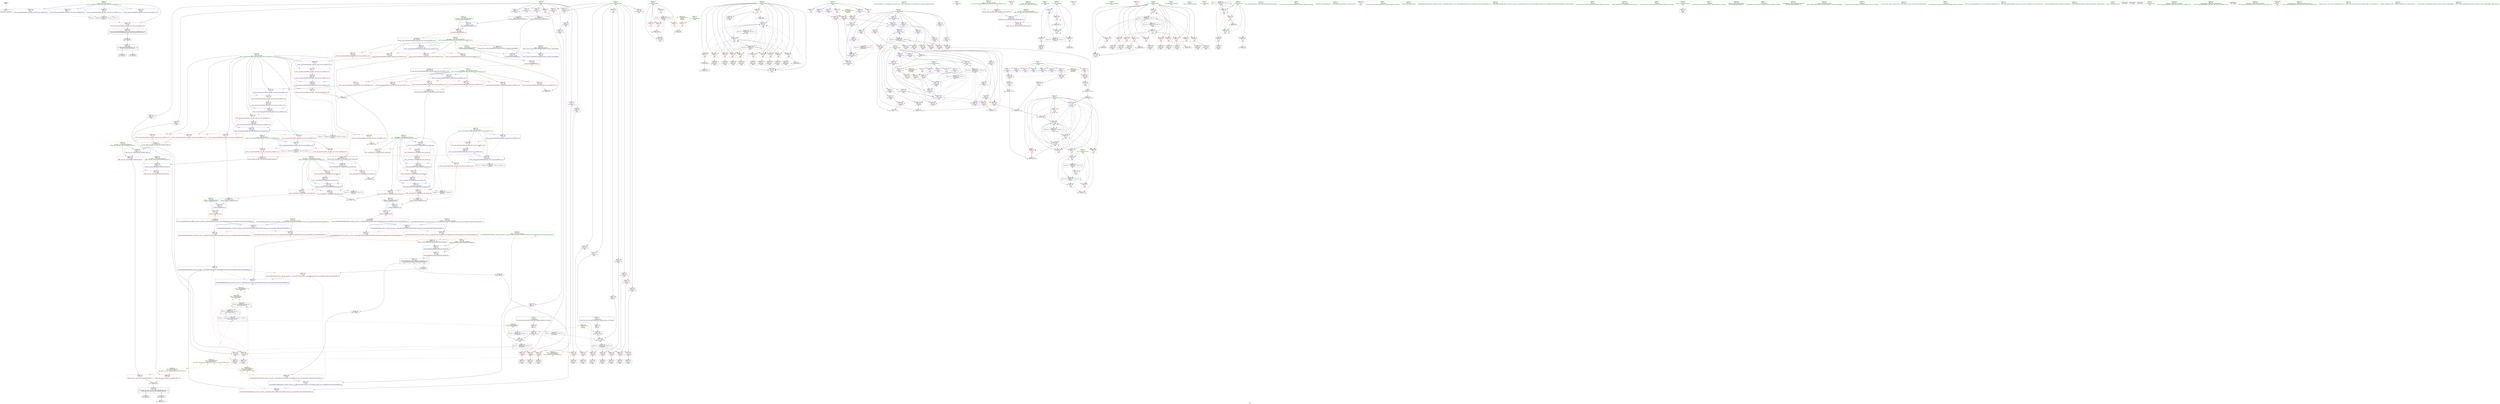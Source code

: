 digraph "SVFG" {
	label="SVFG";

	Node0x559c95d99990 [shape=record,color=grey,label="{NodeID: 0\nNullPtr}"];
	Node0x559c95d99990 -> Node0x559c95ea81d0[style=solid];
	Node0x559c95eb9b10 [shape=record,color=blue,label="{NodeID: 360\n370\<--110\nretval\<--\n_ZSt18__next_permutationIPiN9__gnu_cxx5__ops15_Iter_less_iterEEbT_S4_T0_\n}"];
	Node0x559c95eb9b10 -> Node0x559c95ee6bd0[style=dashed];
	Node0x559c95eb57a0 [shape=record,color=red,label="{NodeID: 277\n413\<--378\n\<--__i\n_ZSt18__next_permutationIPiN9__gnu_cxx5__ops15_Iter_less_iterEEbT_S4_T0_\n}"];
	Node0x559c95eb57a0 -> Node0x559c95eaed80[style=solid];
	Node0x559c95ea95e0 [shape=record,color=red,label="{NodeID: 194\n322\<--33\n\<--c\nmain\n}"];
	Node0x559c95ea67a0 [shape=record,color=black,label="{NodeID: 111\n274\<--273\nidxprom91\<--\nmain\n}"];
	Node0x559c95ea4a10 [shape=record,color=green,label="{NodeID: 28\n49\<--50\ni2\<--i2_field_insensitive\nmain\n}"];
	Node0x559c95ea4a10 -> Node0x559c95eaa620[style=solid];
	Node0x559c95ea4a10 -> Node0x559c95eaa6f0[style=solid];
	Node0x559c95ea4a10 -> Node0x559c95eaa7c0[style=solid];
	Node0x559c95ea4a10 -> Node0x559c95eaa890[style=solid];
	Node0x559c95ea4a10 -> Node0x559c95eaa960[style=solid];
	Node0x559c95ea4a10 -> Node0x559c95eaaa30[style=solid];
	Node0x559c95ea4a10 -> Node0x559c95eaab00[style=solid];
	Node0x559c95ea4a10 -> Node0x559c95eaabd0[style=solid];
	Node0x559c95ea4a10 -> Node0x559c95eaaca0[style=solid];
	Node0x559c95ea4a10 -> Node0x559c95eaad70[style=solid];
	Node0x559c95ea4a10 -> Node0x559c95eaae40[style=solid];
	Node0x559c95ea4a10 -> Node0x559c95eb7dd0[style=solid];
	Node0x559c95ea4a10 -> Node0x559c95eb8520[style=solid];
	Node0x559c95ea4a10 -> Node0x559c95eb8a00[style=solid];
	Node0x559c95ec27a0 [shape=record,color=grey,label="{NodeID: 471\n436 = Binary(435, 437, )\n}"];
	Node0x559c95eb6e60 [shape=record,color=red,label="{NodeID: 305\n570\<--553\n\<--__a.addr\n_ZSt4swapIiENSt9enable_ifIXsr6__and_ISt6__not_ISt15__is_tuple_likeIT_EESt21is_move_constructibleIS3_ESt18is_move_assignableIS3_EEE5valueEvE4typeERS3_SC_\n}"];
	Node0x559c95eb6e60 -> Node0x559c95eba740[style=solid];
	Node0x559c95eaaca0 [shape=record,color=red,label="{NodeID: 222\n270\<--49\n\<--i2\nmain\n}"];
	Node0x559c95eaaca0 -> Node0x559c95ea66d0[style=solid];
	Node0x559c95eac750 [shape=record,color=purple,label="{NodeID: 139\n162\<--11\narrayidx36\<--bs\nmain\n}"];
	Node0x559c95eac750 -> Node0x559c95eb3a60[style=solid];
	Node0x559c95ea72a0 [shape=record,color=green,label="{NodeID: 56\n451\<--452\n_ZSt9__reverseIPiEvT_S1_St26random_access_iterator_tag\<--_ZSt9__reverseIPiEvT_S1_St26random_access_iterator_tag_field_insensitive\n}"];
	Node0x559c95f0fac0 [shape=record,color=black,label="{NodeID: 665\n572 = PHI(577, )\n}"];
	Node0x559c95f0fac0 -> Node0x559c95eb7270[style=solid];
	Node0x559c95eb8520 [shape=record,color=blue,label="{NodeID: 333\n49\<--207\ni2\<--inc54\nmain\n}"];
	Node0x559c95eb8520 -> Node0x559c95eaa620[style=dashed];
	Node0x559c95eb8520 -> Node0x559c95eaa6f0[style=dashed];
	Node0x559c95eb8520 -> Node0x559c95eaa7c0[style=dashed];
	Node0x559c95eb8520 -> Node0x559c95eaa890[style=dashed];
	Node0x559c95eb8520 -> Node0x559c95eaa960[style=dashed];
	Node0x559c95eb8520 -> Node0x559c95eaaa30[style=dashed];
	Node0x559c95eb8520 -> Node0x559c95eaab00[style=dashed];
	Node0x559c95eb8520 -> Node0x559c95eaabd0[style=dashed];
	Node0x559c95eb8520 -> Node0x559c95eaaca0[style=dashed];
	Node0x559c95eb8520 -> Node0x559c95eaad70[style=dashed];
	Node0x559c95eb8520 -> Node0x559c95eaae40[style=dashed];
	Node0x559c95eb8520 -> Node0x559c95eb7dd0[style=dashed];
	Node0x559c95eb8520 -> Node0x559c95eb8520[style=dashed];
	Node0x559c95eb8520 -> Node0x559c95eb8a00[style=dashed];
	Node0x559c95eb8520 -> Node0x559c95ed7d60[style=dashed];
	Node0x559c95eb8520 -> Node0x559c95ee3ed0[style=dashed];
	Node0x559c95eb41b0 [shape=record,color=red,label="{NodeID: 250\n222\<--221\n\<--arrayidx60\nmain\n}"];
	Node0x559c95eb41b0 -> Node0x559c95ec30a0[style=solid];
	Node0x559c95eade10 [shape=record,color=purple,label="{NodeID: 167\n176\<--53\narrayidx40\<--ta\nmain\n}"];
	Node0x559c95eade10 -> Node0x559c95eb3b30[style=solid];
	Node0x559c95ea8a80 [shape=record,color=black,label="{NodeID: 84\n140\<--139\nidxprom23\<--\nmain\n}"];
	Node0x559c95e943f0 [shape=record,color=green,label="{NodeID: 1\n16\<--1\n.str\<--dummyObj\nGlob }"];
	Node0x559c95eb9be0 [shape=record,color=blue,label="{NodeID: 361\n476\<--473\nthis.addr\<--this\n_ZNK9__gnu_cxx5__ops15_Iter_less_iterclIPiS3_EEbT_T0_\n}"];
	Node0x559c95eb9be0 -> Node0x559c95eb6090[style=dashed];
	Node0x559c95eb5870 [shape=record,color=red,label="{NodeID: 278\n417\<--378\n\<--__i\n_ZSt18__next_permutationIPiN9__gnu_cxx5__ops15_Iter_less_iterEEbT_S4_T0_\n}"];
	Node0x559c95eb5870 -> Node0x559c95eb9700[style=solid];
	Node0x559c95ea96b0 [shape=record,color=red,label="{NodeID: 195\n329\<--33\n\<--c\nmain\n}"];
	Node0x559c95ea96b0 -> Node0x559c95ec1ba0[style=solid];
	Node0x559c95ea6870 [shape=record,color=black,label="{NodeID: 112\n277\<--276\nconv93\<--\nmain\n}"];
	Node0x559c95ea6870 -> Node0x559c95ec2da0[style=solid];
	Node0x559c95ea4ae0 [shape=record,color=green,label="{NodeID: 29\n51\<--52\nres\<--res_field_insensitive\nmain\n}"];
	Node0x559c95ea4ae0 -> Node0x559c95eaaf10[style=solid];
	Node0x559c95ea4ae0 -> Node0x559c95eaafe0[style=solid];
	Node0x559c95ea4ae0 -> Node0x559c95eab0b0[style=solid];
	Node0x559c95ea4ae0 -> Node0x559c95eab180[style=solid];
	Node0x559c95ea4ae0 -> Node0x559c95eab250[style=solid];
	Node0x559c95ea4ae0 -> Node0x559c95eb7ea0[style=solid];
	Node0x559c95ea4ae0 -> Node0x559c95eb8450[style=solid];
	Node0x559c95ea4ae0 -> Node0x559c95eb86c0[style=solid];
	Node0x559c95ea4ae0 -> Node0x559c95eb8930[style=solid];
	Node0x559c95ec2920 [shape=record,color=grey,label="{NodeID: 472\n287 = Binary(286, 64, )\n}"];
	Node0x559c95ec2920 -> Node0x559c95eb8a00[style=solid];
	Node0x559c95eb6f30 [shape=record,color=red,label="{NodeID: 306\n567\<--555\n\<--__b.addr\n_ZSt4swapIiENSt9enable_ifIXsr6__and_ISt6__not_ISt15__is_tuple_likeIT_EESt21is_move_constructibleIS3_ESt18is_move_assignableIS3_EEE5valueEvE4typeERS3_SC_\n|{<s0>21}}"];
	Node0x559c95eb6f30:s0 -> Node0x559c95f10990[style=solid,color=red];
	Node0x559c95eaad70 [shape=record,color=red,label="{NodeID: 223\n278\<--49\n\<--i2\nmain\n}"];
	Node0x559c95eaad70 -> Node0x559c95ea6940[style=solid];
	Node0x559c95eac820 [shape=record,color=purple,label="{NodeID: 140\n59\<--16\n\<--.str\nmain\n}"];
	Node0x559c95ea73a0 [shape=record,color=green,label="{NodeID: 57\n469\<--470\nretval\<--retval_field_insensitive\n_ZN9__gnu_cxx5__ops16__iter_less_iterEv\n}"];
	Node0x559c95f0fc00 [shape=record,color=black,label="{NodeID: 666\n343 = PHI(309, 317, )\n0th arg _ZSt16next_permutationIPiEbT_S1_ }"];
	Node0x559c95f0fc00 -> Node0x559c95eb8ee0[style=solid];
	Node0x559c95eb85f0 [shape=record,color=blue,label="{NodeID: 334\n214\<--216\narrayidx58\<--sub\nmain\n}"];
	Node0x559c95eb85f0 -> Node0x559c95ed6e60[style=dashed];
	Node0x559c95eb4280 [shape=record,color=red,label="{NodeID: 251\n226\<--225\n\<--arrayidx62\nmain\n}"];
	Node0x559c95eb4280 -> Node0x559c95ec30a0[style=solid];
	Node0x559c95eadee0 [shape=record,color=purple,label="{NodeID: 168\n214\<--53\narrayidx58\<--ta\nmain\n}"];
	Node0x559c95eadee0 -> Node0x559c95eb40e0[style=solid];
	Node0x559c95eadee0 -> Node0x559c95eb85f0[style=solid];
	Node0x559c95ea8b50 [shape=record,color=black,label="{NodeID: 85\n147\<--146\nidxprom27\<--\nmain\n}"];
	Node0x559c95ea2a10 [shape=record,color=green,label="{NodeID: 2\n18\<--1\n.str.1\<--dummyObj\nGlob }"];
	Node0x559c95ee20a0 [shape=record,color=black,label="{NodeID: 528\nMR_40V_3 = PHI(MR_40V_4, MR_40V_1, )\npts\{420000 440000 \}\n|{|<s1>19}}"];
	Node0x559c95ee20a0 -> Node0x559c95ed6150[style=dashed];
	Node0x559c95ee20a0:s1 -> Node0x559c95eea460[style=dashed,color=red];
	Node0x559c95eb9cb0 [shape=record,color=blue,label="{NodeID: 362\n478\<--474\n__it1.addr\<--__it1\n_ZNK9__gnu_cxx5__ops15_Iter_less_iterclIPiS3_EEbT_T0_\n}"];
	Node0x559c95eb9cb0 -> Node0x559c95eb6160[style=dashed];
	Node0x559c95eb5940 [shape=record,color=red,label="{NodeID: 279\n419\<--378\n\<--__i\n_ZSt18__next_permutationIPiN9__gnu_cxx5__ops15_Iter_less_iterEEbT_S4_T0_\n}"];
	Node0x559c95eb5940 -> Node0x559c95eaee50[style=solid];
	Node0x559c95ea9780 [shape=record,color=red,label="{NodeID: 196\n80\<--37\n\<--i\nmain\n}"];
	Node0x559c95ea9780 -> Node0x559c95ec3ca0[style=solid];
	Node0x559c95ea6940 [shape=record,color=black,label="{NodeID: 113\n279\<--278\nidxprom94\<--\nmain\n}"];
	Node0x559c95ea4bb0 [shape=record,color=green,label="{NodeID: 30\n53\<--54\nta\<--ta_field_insensitive\nmain\n}"];
	Node0x559c95ea4bb0 -> Node0x559c95eadba0[style=solid];
	Node0x559c95ea4bb0 -> Node0x559c95eadc70[style=solid];
	Node0x559c95ea4bb0 -> Node0x559c95eadd40[style=solid];
	Node0x559c95ea4bb0 -> Node0x559c95eade10[style=solid];
	Node0x559c95ea4bb0 -> Node0x559c95eadee0[style=solid];
	Node0x559c95ea4bb0 -> Node0x559c95eadfb0[style=solid];
	Node0x559c95ea4bb0 -> Node0x559c95eae080[style=solid];
	Node0x559c95ea4bb0 -> Node0x559c95eae150[style=solid];
	Node0x559c95ea4bb0 -> Node0x559c95eae220[style=solid];
	Node0x559c95ec2aa0 [shape=record,color=grey,label="{NodeID: 473\n284 = Binary(283, 282, )\n}"];
	Node0x559c95ec2aa0 -> Node0x559c95eb8930[style=solid];
	Node0x559c95eb7000 [shape=record,color=red,label="{NodeID: 307\n574\<--555\n\<--__b.addr\n_ZSt4swapIiENSt9enable_ifIXsr6__and_ISt6__not_ISt15__is_tuple_likeIT_EESt21is_move_constructibleIS3_ESt18is_move_assignableIS3_EEE5valueEvE4typeERS3_SC_\n}"];
	Node0x559c95eb7000 -> Node0x559c95eba810[style=solid];
	Node0x559c95eaae40 [shape=record,color=red,label="{NodeID: 224\n286\<--49\n\<--i2\nmain\n}"];
	Node0x559c95eaae40 -> Node0x559c95ea6a10[style=solid];
	Node0x559c95eaae40 -> Node0x559c95ec2920[style=solid];
	Node0x559c95eac8f0 [shape=record,color=purple,label="{NodeID: 141\n95\<--16\n\<--.str\nmain\n}"];
	Node0x559c95ea7470 [shape=record,color=green,label="{NodeID: 58\n476\<--477\nthis.addr\<--this.addr_field_insensitive\n_ZNK9__gnu_cxx5__ops15_Iter_less_iterclIPiS3_EEbT_T0_\n}"];
	Node0x559c95ea7470 -> Node0x559c95eb6090[style=solid];
	Node0x559c95ea7470 -> Node0x559c95eb9be0[style=solid];
	Node0x559c95f0fe10 [shape=record,color=black,label="{NodeID: 667\n344 = PHI(311, 319, )\n1st arg _ZSt16next_permutationIPiEbT_S1_ }"];
	Node0x559c95f0fe10 -> Node0x559c95eb8fb0[style=solid];
	Node0x559c95eb86c0 [shape=record,color=blue,label="{NodeID: 335\n51\<--249\nres\<--add77\nmain\n}"];
	Node0x559c95eb86c0 -> Node0x559c95eaaf10[style=dashed];
	Node0x559c95eb86c0 -> Node0x559c95eaafe0[style=dashed];
	Node0x559c95eb86c0 -> Node0x559c95eab0b0[style=dashed];
	Node0x559c95eb86c0 -> Node0x559c95eab180[style=dashed];
	Node0x559c95eb86c0 -> Node0x559c95eab250[style=dashed];
	Node0x559c95eb86c0 -> Node0x559c95eb7ea0[style=dashed];
	Node0x559c95eb86c0 -> Node0x559c95eb8450[style=dashed];
	Node0x559c95eb86c0 -> Node0x559c95eb86c0[style=dashed];
	Node0x559c95eb86c0 -> Node0x559c95eb8930[style=dashed];
	Node0x559c95eb86c0 -> Node0x559c95ee43d0[style=dashed];
	Node0x559c95eb4350 [shape=record,color=red,label="{NodeID: 252\n232\<--231\n\<--arrayidx66\nmain\n}"];
	Node0x559c95eb4350 -> Node0x559c95ea5f80[style=solid];
	Node0x559c95eadfb0 [shape=record,color=purple,label="{NodeID: 169\n221\<--53\narrayidx60\<--ta\nmain\n}"];
	Node0x559c95eadfb0 -> Node0x559c95eb41b0[style=solid];
	Node0x559c95ea8c20 [shape=record,color=black,label="{NodeID: 86\n154\<--153\nidxprom31\<--\nmain\n}"];
	Node0x559c95ea2aa0 [shape=record,color=green,label="{NodeID: 3\n20\<--1\n_ZZ4mainE2p1\<--dummyObj\nGlob }"];
	Node0x559c95ee25d0 [shape=record,color=black,label="{NodeID: 529\nMR_8V_3 = PHI(MR_8V_4, MR_8V_2, )\npts\{34 \}\n}"];
	Node0x559c95ee25d0 -> Node0x559c95ea9510[style=dashed];
	Node0x559c95ee25d0 -> Node0x559c95ea95e0[style=dashed];
	Node0x559c95ee25d0 -> Node0x559c95ea96b0[style=dashed];
	Node0x559c95ee25d0 -> Node0x559c95eb8e10[style=dashed];
	Node0x559c95eb9d80 [shape=record,color=blue,label="{NodeID: 363\n480\<--475\n__it2.addr\<--__it2\n_ZNK9__gnu_cxx5__ops15_Iter_less_iterclIPiS3_EEbT_T0_\n}"];
	Node0x559c95eb9d80 -> Node0x559c95eb6230[style=dashed];
	Node0x559c95eb5a10 [shape=record,color=red,label="{NodeID: 280\n422\<--378\n\<--__i\n_ZSt18__next_permutationIPiN9__gnu_cxx5__ops15_Iter_less_iterEEbT_S4_T0_\n|{<s0>11}}"];
	Node0x559c95eb5a10:s0 -> Node0x559c95f10390[style=solid,color=red];
	Node0x559c95ea9850 [shape=record,color=red,label="{NodeID: 197\n89\<--37\n\<--i\nmain\n}"];
	Node0x559c95ea9850 -> Node0x559c95ea8740[style=solid];
	Node0x559c95ea6a10 [shape=record,color=black,label="{NodeID: 114\n289\<--286\nidxprom99\<--\nmain\n}"];
	Node0x559c95ea4c80 [shape=record,color=green,label="{NodeID: 31\n55\<--56\ntb\<--tb_field_insensitive\nmain\n}"];
	Node0x559c95ea4c80 -> Node0x559c95eae2f0[style=solid];
	Node0x559c95ea4c80 -> Node0x559c95eae3c0[style=solid];
	Node0x559c95ea4c80 -> Node0x559c95eae490[style=solid];
	Node0x559c95ea4c80 -> Node0x559c95eae560[style=solid];
	Node0x559c95ea4c80 -> Node0x559c95eae630[style=solid];
	Node0x559c95ea4c80 -> Node0x559c95eae700[style=solid];
	Node0x559c95ea4c80 -> Node0x559c95eae7d0[style=solid];
	Node0x559c95ea4c80 -> Node0x559c95eae8a0[style=solid];
	Node0x559c95ea4c80 -> Node0x559c95eae970[style=solid];
	Node0x559c95ea4c80 -> Node0x559c95eaea40[style=solid];
	Node0x559c95ee9e90 [shape=record,color=yellow,style=double,label="{NodeID: 557\n40V_1 = ENCHI(MR_40V_0)\npts\{420000 440000 \}\nFun[_ZNK9__gnu_cxx5__ops15_Iter_less_iterclIPiS3_EEbT_T0_]}"];
	Node0x559c95ee9e90 -> Node0x559c95eb6300[style=dashed];
	Node0x559c95ee9e90 -> Node0x559c95eb63d0[style=dashed];
	Node0x559c95ec2c20 [shape=record,color=grey,label="{NodeID: 474\n202 = Binary(197, 201, )\n}"];
	Node0x559c95ec2c20 -> Node0x559c95ec21a0[style=solid];
	Node0x559c95eb70d0 [shape=record,color=red,label="{NodeID: 308\n565\<--562\n\<--call\n_ZSt4swapIiENSt9enable_ifIXsr6__and_ISt6__not_ISt15__is_tuple_likeIT_EESt21is_move_constructibleIS3_ESt18is_move_assignableIS3_EEE5valueEvE4typeERS3_SC_\n}"];
	Node0x559c95eb70d0 -> Node0x559c95eba670[style=solid];
	Node0x559c95eaaf10 [shape=record,color=red,label="{NodeID: 225\n203\<--51\n\<--res\nmain\n}"];
	Node0x559c95eaaf10 -> Node0x559c95ec21a0[style=solid];
	Node0x559c95eac9c0 [shape=record,color=purple,label="{NodeID: 142\n70\<--18\n\<--.str.1\nmain\n}"];
	Node0x559c95ea7540 [shape=record,color=green,label="{NodeID: 59\n478\<--479\n__it1.addr\<--__it1.addr_field_insensitive\n_ZNK9__gnu_cxx5__ops15_Iter_less_iterclIPiS3_EEbT_T0_\n}"];
	Node0x559c95ea7540 -> Node0x559c95eb6160[style=solid];
	Node0x559c95ea7540 -> Node0x559c95eb9cb0[style=solid];
	Node0x559c95f0ff90 [shape=record,color=black,label="{NodeID: 668\n551 = PHI(501, )\n0th arg _ZSt4swapIiENSt9enable_ifIXsr6__and_ISt6__not_ISt15__is_tuple_likeIT_EESt21is_move_constructibleIS3_ESt18is_move_assignableIS3_EEE5valueEvE4typeERS3_SC_ }"];
	Node0x559c95f0ff90 -> Node0x559c95eba4d0[style=solid];
	Node0x559c95eb8790 [shape=record,color=blue,label="{NodeID: 336\n47\<--252\ni1\<--inc78\nmain\n}"];
	Node0x559c95eb8790 -> Node0x559c95ed6370[style=dashed];
	Node0x559c95eb4420 [shape=record,color=red,label="{NodeID: 253\n238\<--237\n\<--arrayidx70\nmain\n}"];
	Node0x559c95eb4420 -> Node0x559c95ea6120[style=solid];
	Node0x559c95eae080 [shape=record,color=purple,label="{NodeID: 170\n245\<--53\narrayidx75\<--ta\nmain\n}"];
	Node0x559c95eae080 -> Node0x559c95eb45c0[style=solid];
	Node0x559c95ea8cf0 [shape=record,color=black,label="{NodeID: 87\n161\<--160\nidxprom35\<--\nmain\n}"];
	Node0x559c95ea2d50 [shape=record,color=green,label="{NodeID: 4\n22\<--1\n_ZZ4mainE2p2\<--dummyObj\nGlob }"];
	Node0x559c95ee2ad0 [shape=record,color=black,label="{NodeID: 530\nMR_10V_2 = PHI(MR_10V_4, MR_10V_1, )\npts\{38 \}\n}"];
	Node0x559c95ee2ad0 -> Node0x559c95eb7750[style=dashed];
	Node0x559c95eb9e50 [shape=record,color=blue,label="{NodeID: 364\n495\<--493\n__a.addr\<--__a\n_ZSt9iter_swapIPiS0_EvT_T0_\n}"];
	Node0x559c95eb9e50 -> Node0x559c95eb64a0[style=dashed];
	Node0x559c95eb5ae0 [shape=record,color=red,label="{NodeID: 281\n431\<--378\n\<--__i\n_ZSt18__next_permutationIPiN9__gnu_cxx5__ops15_Iter_less_iterEEbT_S4_T0_\n|{<s0>12}}"];
	Node0x559c95eb5ae0:s0 -> Node0x559c95f10390[style=solid,color=red];
	Node0x559c95ea9920 [shape=record,color=red,label="{NodeID: 198\n103\<--37\n\<--i\nmain\n}"];
	Node0x559c95ea9920 -> Node0x559c95ec1a20[style=solid];
	Node0x559c95ea6ae0 [shape=record,color=black,label="{NodeID: 115\n295\<--292\nidxprom102\<--\nmain\n}"];
	Node0x559c95ea4d50 [shape=record,color=green,label="{NodeID: 32\n61\<--62\nscanf\<--scanf_field_insensitive\n}"];
	Node0x559c95ec2da0 [shape=record,color=grey,label="{NodeID: 475\n282 = Binary(277, 281, )\n}"];
	Node0x559c95ec2da0 -> Node0x559c95ec2aa0[style=solid];
	Node0x559c95eb71a0 [shape=record,color=red,label="{NodeID: 309\n569\<--568\n\<--call1\n_ZSt4swapIiENSt9enable_ifIXsr6__and_ISt6__not_ISt15__is_tuple_likeIT_EESt21is_move_constructibleIS3_ESt18is_move_assignableIS3_EEE5valueEvE4typeERS3_SC_\n}"];
	Node0x559c95eb71a0 -> Node0x559c95eba740[style=solid];
	Node0x559c95eaafe0 [shape=record,color=red,label="{NodeID: 226\n248\<--51\n\<--res\nmain\n}"];
	Node0x559c95eaafe0 -> Node0x559c95ec2020[style=solid];
	Node0x559c95eaca90 [shape=record,color=purple,label="{NodeID: 143\n585\<--21\noffset_0\<--\n}"];
	Node0x559c95eaca90 -> Node0x559c95eb7410[style=solid];
	Node0x559c95ea7610 [shape=record,color=green,label="{NodeID: 60\n480\<--481\n__it2.addr\<--__it2.addr_field_insensitive\n_ZNK9__gnu_cxx5__ops15_Iter_less_iterclIPiS3_EEbT_T0_\n}"];
	Node0x559c95ea7610 -> Node0x559c95eb6230[style=solid];
	Node0x559c95ea7610 -> Node0x559c95eb9d80[style=solid];
	Node0x559c95f100a0 [shape=record,color=black,label="{NodeID: 669\n552 = PHI(502, )\n1st arg _ZSt4swapIiENSt9enable_ifIXsr6__and_ISt6__not_ISt15__is_tuple_likeIT_EESt21is_move_constructibleIS3_ESt18is_move_assignableIS3_EEE5valueEvE4typeERS3_SC_ }"];
	Node0x559c95f100a0 -> Node0x559c95eba5a0[style=solid];
	Node0x559c95eb8860 [shape=record,color=blue,label="{NodeID: 337\n259\<--261\narrayidx82\<--sub83\nmain\n}"];
	Node0x559c95eb8860 -> Node0x559c95ed7360[style=dashed];
	Node0x559c95eb44f0 [shape=record,color=red,label="{NodeID: 254\n241\<--240\n\<--arrayidx72\nmain\n}"];
	Node0x559c95eb44f0 -> Node0x559c95ea61f0[style=solid];
	Node0x559c95eae150 [shape=record,color=purple,label="{NodeID: 171\n255\<--53\narrayidx80\<--ta\nmain\n}"];
	Node0x559c95eae150 -> Node0x559c95eb4690[style=solid];
	Node0x559c95ea8dc0 [shape=record,color=black,label="{NodeID: 88\n175\<--174\nidxprom39\<--\nmain\n}"];
	Node0x559c95ea2e10 [shape=record,color=green,label="{NodeID: 5\n24\<--1\n.str.2\<--dummyObj\nGlob }"];
	Node0x559c95ee2fd0 [shape=record,color=black,label="{NodeID: 531\nMR_12V_2 = PHI(MR_12V_3, MR_12V_1, )\npts\{40 \}\n}"];
	Node0x559c95ee2fd0 -> Node0x559c95eb7820[style=dashed];
	Node0x559c95ee2fd0 -> Node0x559c95ee2fd0[style=dashed];
	Node0x559c95eb9f20 [shape=record,color=blue,label="{NodeID: 365\n497\<--494\n__b.addr\<--__b\n_ZSt9iter_swapIPiS0_EvT_T0_\n}"];
	Node0x559c95eb9f20 -> Node0x559c95eb6570[style=dashed];
	Node0x559c95eb5bb0 [shape=record,color=red,label="{NodeID: 282\n440\<--378\n\<--__i\n_ZSt18__next_permutationIPiN9__gnu_cxx5__ops15_Iter_less_iterEEbT_S4_T0_\n|{<s0>13}}"];
	Node0x559c95eb5bb0:s0 -> Node0x559c95f10690[style=solid,color=red];
	Node0x559c95ea99f0 [shape=record,color=red,label="{NodeID: 199\n86\<--39\n\<--j\nmain\n}"];
	Node0x559c95ea99f0 -> Node0x559c95ec33a0[style=solid];
	Node0x559c95eab4a0 [shape=record,color=black,label="{NodeID: 116\n342\<--360\n_ZSt16next_permutationIPiEbT_S1__ret\<--call\n_ZSt16next_permutationIPiEbT_S1_\n|{<s0>6|<s1>7}}"];
	Node0x559c95eab4a0:s0 -> Node0x559c95f0f090[style=solid,color=blue];
	Node0x559c95eab4a0:s1 -> Node0x559c95f0f1f0[style=solid,color=blue];
	Node0x559c95ea4e50 [shape=record,color=green,label="{NodeID: 33\n111\<--112\nllvm.memcpy.p0i8.p0i8.i64\<--llvm.memcpy.p0i8.p0i8.i64_field_insensitive\n}"];
	Node0x559c95ec2f20 [shape=record,color=grey,label="{NodeID: 476\n99 = Binary(98, 64, )\n}"];
	Node0x559c95ec2f20 -> Node0x559c95eb78f0[style=solid];
	Node0x559c95eb7270 [shape=record,color=red,label="{NodeID: 310\n573\<--572\n\<--call2\n_ZSt4swapIiENSt9enable_ifIXsr6__and_ISt6__not_ISt15__is_tuple_likeIT_EESt21is_move_constructibleIS3_ESt18is_move_assignableIS3_EEE5valueEvE4typeERS3_SC_\n}"];
	Node0x559c95eb7270 -> Node0x559c95eba810[style=solid];
	Node0x559c95eab0b0 [shape=record,color=red,label="{NodeID: 227\n283\<--51\n\<--res\nmain\n}"];
	Node0x559c95eab0b0 -> Node0x559c95ec2aa0[style=solid];
	Node0x559c95eacb60 [shape=record,color=purple,label="{NodeID: 144\n588\<--23\noffset_0\<--\n}"];
	Node0x559c95eacb60 -> Node0x559c95eb74e0[style=solid];
	Node0x559c95ea76e0 [shape=record,color=green,label="{NodeID: 61\n495\<--496\n__a.addr\<--__a.addr_field_insensitive\n_ZSt9iter_swapIPiS0_EvT_T0_\n}"];
	Node0x559c95ea76e0 -> Node0x559c95eb64a0[style=solid];
	Node0x559c95ea76e0 -> Node0x559c95eb9e50[style=solid];
	Node0x559c95f101b0 [shape=record,color=black,label="{NodeID: 670\n473 = PHI(372, 372, )\n0th arg _ZNK9__gnu_cxx5__ops15_Iter_less_iterclIPiS3_EEbT_T0_ }"];
	Node0x559c95f101b0 -> Node0x559c95eb9be0[style=solid];
	Node0x559c95eb8930 [shape=record,color=blue,label="{NodeID: 338\n51\<--284\nres\<--add97\nmain\n}"];
	Node0x559c95eb8930 -> Node0x559c95eaaf10[style=dashed];
	Node0x559c95eb8930 -> Node0x559c95eaafe0[style=dashed];
	Node0x559c95eb8930 -> Node0x559c95eab0b0[style=dashed];
	Node0x559c95eb8930 -> Node0x559c95eab180[style=dashed];
	Node0x559c95eb8930 -> Node0x559c95eab250[style=dashed];
	Node0x559c95eb8930 -> Node0x559c95eb7ea0[style=dashed];
	Node0x559c95eb8930 -> Node0x559c95eb8450[style=dashed];
	Node0x559c95eb8930 -> Node0x559c95eb86c0[style=dashed];
	Node0x559c95eb8930 -> Node0x559c95eb8930[style=dashed];
	Node0x559c95eb8930 -> Node0x559c95ee43d0[style=dashed];
	Node0x559c95eb45c0 [shape=record,color=red,label="{NodeID: 255\n246\<--245\n\<--arrayidx75\nmain\n}"];
	Node0x559c95eb45c0 -> Node0x559c95ec2620[style=solid];
	Node0x559c95eae220 [shape=record,color=purple,label="{NodeID: 172\n296\<--53\narrayidx103\<--ta\nmain\n}"];
	Node0x559c95eae220 -> Node0x559c95eb8c70[style=solid];
	Node0x559c95ea8e90 [shape=record,color=black,label="{NodeID: 89\n179\<--178\nidxprom41\<--\nmain\n}"];
	Node0x559c95ea2ed0 [shape=record,color=green,label="{NodeID: 6\n58\<--1\n\<--dummyObj\nCan only get source location for instruction, argument, global var or function.}"];
	Node0x559c95ee34d0 [shape=record,color=black,label="{NodeID: 532\nMR_14V_2 = PHI(MR_14V_7, MR_14V_1, )\npts\{46 \}\n}"];
	Node0x559c95ee34d0 -> Node0x559c95eb7c30[style=dashed];
	Node0x559c95eb9ff0 [shape=record,color=blue,label="{NodeID: 366\n512\<--508\n__first.addr\<--__first\n_ZSt9__reverseIPiEvT_S1_St26random_access_iterator_tag\n}"];
	Node0x559c95eb9ff0 -> Node0x559c95eb6640[style=dashed];
	Node0x559c95eb9ff0 -> Node0x559c95eb6710[style=dashed];
	Node0x559c95eb9ff0 -> Node0x559c95eb67e0[style=dashed];
	Node0x559c95eb9ff0 -> Node0x559c95eb68b0[style=dashed];
	Node0x559c95eb9ff0 -> Node0x559c95eba260[style=dashed];
	Node0x559c95eb9ff0 -> Node0x559c95ed5b60[style=dashed];
	Node0x559c95eb5c80 [shape=record,color=red,label="{NodeID: 283\n455\<--378\n\<--__i\n_ZSt18__next_permutationIPiN9__gnu_cxx5__ops15_Iter_less_iterEEbT_S4_T0_\n}"];
	Node0x559c95eb5c80 -> Node0x559c95ec36a0[style=solid];
	Node0x559c95ea9ac0 [shape=record,color=red,label="{NodeID: 200\n92\<--39\n\<--j\nmain\n}"];
	Node0x559c95ea9ac0 -> Node0x559c95ea8810[style=solid];
	Node0x559c95eab570 [shape=record,color=black,label="{NodeID: 117\n367\<--466\n_ZSt18__next_permutationIPiN9__gnu_cxx5__ops15_Iter_less_iterEEbT_S4_T0__ret\<--\n_ZSt18__next_permutationIPiN9__gnu_cxx5__ops15_Iter_less_iterEEbT_S4_T0_\n|{<s0>10}}"];
	Node0x559c95eab570:s0 -> Node0x559c95f0f3c0[style=solid,color=blue];
	Node0x559c95ea4f50 [shape=record,color=green,label="{NodeID: 34\n313\<--314\n_ZSt16next_permutationIPiEbT_S1_\<--_ZSt16next_permutationIPiEbT_S1__field_insensitive\n}"];
	Node0x559c95ec30a0 [shape=record,color=grey,label="{NodeID: 477\n227 = cmp(222, 226, )\n}"];
	Node0x559c95eb7340 [shape=record,color=red,label="{NodeID: 311\n582\<--579\n\<--__t.addr\n_ZSt4moveIRiEONSt16remove_referenceIT_E4typeEOS2_\n}"];
	Node0x559c95eb7340 -> Node0x559c95eab710[style=solid];
	Node0x559c95eab180 [shape=record,color=red,label="{NodeID: 228\n301\<--51\n\<--res\nmain\n}"];
	Node0x559c95eab180 -> Node0x559c95ec3220[style=solid];
	Node0x559c95eacc30 [shape=record,color=purple,label="{NodeID: 145\n324\<--24\n\<--.str.2\nmain\n}"];
	Node0x559c95ea77b0 [shape=record,color=green,label="{NodeID: 62\n497\<--498\n__b.addr\<--__b.addr_field_insensitive\n_ZSt9iter_swapIPiS0_EvT_T0_\n}"];
	Node0x559c95ea77b0 -> Node0x559c95eb6570[style=solid];
	Node0x559c95ea77b0 -> Node0x559c95eb9f20[style=solid];
	Node0x559c95f10390 [shape=record,color=black,label="{NodeID: 671\n474 = PHI(422, 431, )\n1st arg _ZNK9__gnu_cxx5__ops15_Iter_less_iterclIPiS3_EEbT_T0_ }"];
	Node0x559c95f10390 -> Node0x559c95eb9cb0[style=solid];
	Node0x559c95eb8a00 [shape=record,color=blue,label="{NodeID: 339\n49\<--287\ni2\<--inc98\nmain\n}"];
	Node0x559c95eb8a00 -> Node0x559c95ed7d60[style=dashed];
	Node0x559c95eb4690 [shape=record,color=red,label="{NodeID: 256\n256\<--255\n\<--arrayidx80\nmain\n}"];
	Node0x559c95eb4690 -> Node0x559c95ec18a0[style=solid];
	Node0x559c95eae2f0 [shape=record,color=purple,label="{NodeID: 173\n144\<--55\narrayinit.begin25\<--tb\nmain\n}"];
	Node0x559c95eae2f0 -> Node0x559c95eb81e0[style=solid];
	Node0x559c95ea8f60 [shape=record,color=black,label="{NodeID: 90\n185\<--184\nidxprom44\<--\nmain\n}"];
	Node0x559c95ea3740 [shape=record,color=green,label="{NodeID: 7\n64\<--1\n\<--dummyObj\nCan only get source location for instruction, argument, global var or function.}"];
	Node0x559c95ee39d0 [shape=record,color=black,label="{NodeID: 533\nMR_16V_2 = PHI(MR_16V_6, MR_16V_1, )\npts\{48 \}\n}"];
	Node0x559c95ee39d0 -> Node0x559c95eb7d00[style=dashed];
	Node0x559c95eba0c0 [shape=record,color=blue,label="{NodeID: 367\n514\<--509\n__last.addr\<--__last\n_ZSt9__reverseIPiEvT_S1_St26random_access_iterator_tag\n}"];
	Node0x559c95eba0c0 -> Node0x559c95eb6980[style=dashed];
	Node0x559c95eba0c0 -> Node0x559c95eb6a50[style=dashed];
	Node0x559c95eba0c0 -> Node0x559c95eba190[style=dashed];
	Node0x559c95eba0c0 -> Node0x559c95ed6060[style=dashed];
	Node0x559c95eb5d50 [shape=record,color=red,label="{NodeID: 284\n423\<--380\n\<--__ii\n_ZSt18__next_permutationIPiN9__gnu_cxx5__ops15_Iter_less_iterEEbT_S4_T0_\n|{<s0>11}}"];
	Node0x559c95eb5d50:s0 -> Node0x559c95f10510[style=solid,color=red];
	Node0x559c95ea9b90 [shape=record,color=red,label="{NodeID: 201\n98\<--39\n\<--j\nmain\n}"];
	Node0x559c95ea9b90 -> Node0x559c95ec2f20[style=solid];
	Node0x559c95eab640 [shape=record,color=black,label="{NodeID: 118\n472\<--490\n_ZNK9__gnu_cxx5__ops15_Iter_less_iterclIPiS3_EEbT_T0__ret\<--cmp\n_ZNK9__gnu_cxx5__ops15_Iter_less_iterclIPiS3_EEbT_T0_\n|{<s0>11|<s1>12}}"];
	Node0x559c95eab640:s0 -> Node0x559c95f0f5c0[style=solid,color=blue];
	Node0x559c95eab640:s1 -> Node0x559c95f0f6d0[style=solid,color=blue];
	Node0x559c95ea5050 [shape=record,color=green,label="{NodeID: 35\n326\<--327\nprintf\<--printf_field_insensitive\n}"];
	Node0x559c95ec3220 [shape=record,color=grey,label="{NodeID: 478\n303 = cmp(301, 302, )\n}"];
	Node0x559c95eb7410 [shape=record,color=red,label="{NodeID: 312\n586\<--585\ndummyVal\<--offset_0\nmain\n}"];
	Node0x559c95eb7410 -> Node0x559c95eb7a90[style=solid];
	Node0x559c95eab250 [shape=record,color=red,label="{NodeID: 229\n305\<--51\n\<--res\nmain\n}"];
	Node0x559c95eab250 -> Node0x559c95eb8d40[style=solid];
	Node0x559c95eacd00 [shape=record,color=purple,label="{NodeID: 146\n124\<--41\narrayidx15\<--p1\nmain\n}"];
	Node0x559c95eacd00 -> Node0x559c95eab320[style=solid];
	Node0x559c95ea7880 [shape=record,color=green,label="{NodeID: 63\n504\<--505\n_ZSt4swapIiENSt9enable_ifIXsr6__and_ISt6__not_ISt15__is_tuple_likeIT_EESt21is_move_constructibleIS3_ESt18is_move_assignableIS3_EEE5valueEvE4typeERS3_SC_\<--_ZSt4swapIiENSt9enable_ifIXsr6__and_ISt6__not_ISt15__is_tuple_likeIT_EESt21is_move_constructibleIS3_ESt18is_move_assignableIS3_EEE5valueEvE4typeERS3_SC__field_insensitive\n}"];
	Node0x559c95f10510 [shape=record,color=black,label="{NodeID: 672\n475 = PHI(423, 433, )\n2nd arg _ZNK9__gnu_cxx5__ops15_Iter_less_iterclIPiS3_EEbT_T0_ }"];
	Node0x559c95f10510 -> Node0x559c95eb9d80[style=solid];
	Node0x559c95edaa60 [shape=record,color=black,label="{NodeID: 506\nMR_28V_4 = PHI(MR_28V_5, MR_28V_3, )\npts\{420000 \}\n|{|<s6>7}}"];
	Node0x559c95edaa60 -> Node0x559c95eab320[style=dashed];
	Node0x559c95edaa60 -> Node0x559c95eb3310[style=dashed];
	Node0x559c95edaa60 -> Node0x559c95eb34b0[style=dashed];
	Node0x559c95edaa60 -> Node0x559c95eb3cd0[style=dashed];
	Node0x559c95edaa60 -> Node0x559c95eb4350[style=dashed];
	Node0x559c95edaa60 -> Node0x559c95eb4830[style=dashed];
	Node0x559c95edaa60:s6 -> Node0x559c95c2d5b0[style=dashed,color=red];
	Node0x559c95eb8ad0 [shape=record,color=blue,label="{NodeID: 340\n290\<--122\narrayidx100\<--\nmain\n}"];
	Node0x559c95eb8ad0 -> Node0x559c95ed7360[style=dashed];
	Node0x559c95eb4760 [shape=record,color=red,label="{NodeID: 257\n260\<--259\n\<--arrayidx82\nmain\n}"];
	Node0x559c95eb4760 -> Node0x559c95ec18a0[style=solid];
	Node0x559c95eae3c0 [shape=record,color=purple,label="{NodeID: 174\n151\<--55\narrayinit.element29\<--tb\nmain\n}"];
	Node0x559c95eae3c0 -> Node0x559c95eb82b0[style=solid];
	Node0x559c95ea9030 [shape=record,color=black,label="{NodeID: 91\n188\<--187\nidxprom46\<--\nmain\n}"];
	Node0x559c95ea3800 [shape=record,color=green,label="{NodeID: 8\n82\<--1\n\<--dummyObj\nCan only get source location for instruction, argument, global var or function.}"];
	Node0x559c95ee3ed0 [shape=record,color=black,label="{NodeID: 534\nMR_18V_2 = PHI(MR_18V_6, MR_18V_1, )\npts\{50 \}\n}"];
	Node0x559c95ee3ed0 -> Node0x559c95eb7dd0[style=dashed];
	Node0x559c95eba190 [shape=record,color=blue,label="{NodeID: 368\n514\<--524\n__last.addr\<--incdec.ptr\n_ZSt9__reverseIPiEvT_S1_St26random_access_iterator_tag\n}"];
	Node0x559c95eba190 -> Node0x559c95eb6b20[style=dashed];
	Node0x559c95eba190 -> Node0x559c95eb6bf0[style=dashed];
	Node0x559c95eba190 -> Node0x559c95eb6cc0[style=dashed];
	Node0x559c95eba190 -> Node0x559c95eba330[style=dashed];
	Node0x559c95eba190 -> Node0x559c95ed6060[style=dashed];
	Node0x559c95eb5e20 [shape=record,color=red,label="{NodeID: 285\n445\<--380\n\<--__ii\n_ZSt18__next_permutationIPiN9__gnu_cxx5__ops15_Iter_less_iterEEbT_S4_T0_\n|{<s0>15}}"];
	Node0x559c95eb5e20:s0 -> Node0x559c95f10be0[style=solid,color=red];
	Node0x559c95ea9c60 [shape=record,color=red,label="{NodeID: 202\n302\<--45\n\<--ans\nmain\n}"];
	Node0x559c95ea9c60 -> Node0x559c95ec3220[style=solid];
	Node0x559c95eab710 [shape=record,color=black,label="{NodeID: 119\n577\<--582\n_ZSt4moveIRiEONSt16remove_referenceIT_E4typeEOS2__ret\<--\n_ZSt4moveIRiEONSt16remove_referenceIT_E4typeEOS2_\n|{<s0>20|<s1>21|<s2>22}}"];
	Node0x559c95eab710:s0 -> Node0x559c95f0f840[style=solid,color=blue];
	Node0x559c95eab710:s1 -> Node0x559c95f0f980[style=solid,color=blue];
	Node0x559c95eab710:s2 -> Node0x559c95f0fac0[style=solid,color=blue];
	Node0x559c95ea5150 [shape=record,color=green,label="{NodeID: 36\n345\<--346\n__first.addr\<--__first.addr_field_insensitive\n_ZSt16next_permutationIPiEbT_S1_\n}"];
	Node0x559c95ea5150 -> Node0x559c95eb4b70[style=solid];
	Node0x559c95ea5150 -> Node0x559c95eb8ee0[style=solid];
	Node0x559c95ec33a0 [shape=record,color=grey,label="{NodeID: 479\n87 = cmp(86, 82, )\n}"];
	Node0x559c95eb74e0 [shape=record,color=red,label="{NodeID: 313\n589\<--588\ndummyVal\<--offset_0\nmain\n}"];
	Node0x559c95eb74e0 -> Node0x559c95eb7b60[style=solid];
	Node0x559c95eab320 [shape=record,color=red,label="{NodeID: 230\n125\<--124\n\<--arrayidx15\nmain\n}"];
	Node0x559c95eab320 -> Node0x559c95ea88e0[style=solid];
	Node0x559c95eacdd0 [shape=record,color=purple,label="{NodeID: 147\n131\<--41\narrayidx18\<--p1\nmain\n}"];
	Node0x559c95eacdd0 -> Node0x559c95eb3310[style=solid];
	Node0x559c95ea7980 [shape=record,color=green,label="{NodeID: 64\n510\<--511\n\<--field_insensitive\n_ZSt9__reverseIPiEvT_S1_St26random_access_iterator_tag\n}"];
	Node0x559c95f10690 [shape=record,color=black,label="{NodeID: 673\n493 = PHI(440, 531, )\n0th arg _ZSt9iter_swapIPiS0_EvT_T0_ }"];
	Node0x559c95f10690 -> Node0x559c95eb9e50[style=solid];
	Node0x559c95eb8ba0 [shape=record,color=blue,label="{NodeID: 341\n47\<--293\ni1\<--inc101\nmain\n}"];
	Node0x559c95eb8ba0 -> Node0x559c95ed6370[style=dashed];
	Node0x559c95eb4830 [shape=record,color=red,label="{NodeID: 258\n267\<--266\n\<--arrayidx86\nmain\n}"];
	Node0x559c95eb4830 -> Node0x559c95ea6600[style=solid];
	Node0x559c95eae490 [shape=record,color=purple,label="{NodeID: 175\n158\<--55\narrayinit.element33\<--tb\nmain\n}"];
	Node0x559c95eae490 -> Node0x559c95eb8380[style=solid];
	Node0x559c95ea9100 [shape=record,color=black,label="{NodeID: 92\n191\<--190\nidxprom48\<--\nmain\n}"];
	Node0x559c95ea38c0 [shape=record,color=green,label="{NodeID: 9\n109\<--1\n\<--dummyObj\nCan only get source location for instruction, argument, global var or function.}"];
	Node0x559c95ee43d0 [shape=record,color=black,label="{NodeID: 535\nMR_20V_2 = PHI(MR_20V_6, MR_20V_1, )\npts\{52 \}\n}"];
	Node0x559c95ee43d0 -> Node0x559c95eb7ea0[style=dashed];
	Node0x559c95eba260 [shape=record,color=blue,label="{NodeID: 369\n512\<--535\n__first.addr\<--incdec.ptr2\n_ZSt9__reverseIPiEvT_S1_St26random_access_iterator_tag\n}"];
	Node0x559c95eba260 -> Node0x559c95eb6710[style=dashed];
	Node0x559c95eba260 -> Node0x559c95eb67e0[style=dashed];
	Node0x559c95eba260 -> Node0x559c95eb68b0[style=dashed];
	Node0x559c95eba260 -> Node0x559c95eba260[style=dashed];
	Node0x559c95eba260 -> Node0x559c95ed5b60[style=dashed];
	Node0x559c95eb5ef0 [shape=record,color=red,label="{NodeID: 286\n432\<--382\n\<--__j\n_ZSt18__next_permutationIPiN9__gnu_cxx5__ops15_Iter_less_iterEEbT_S4_T0_\n}"];
	Node0x559c95eb5ef0 -> Node0x559c95eaef20[style=solid];
	Node0x559c95ea9d30 [shape=record,color=red,label="{NodeID: 203\n323\<--45\n\<--ans\nmain\n}"];
	Node0x559c95eab7e0 [shape=record,color=purple,label="{NodeID: 120\n91\<--4\narrayidx\<--ps\nmain\n}"];
	Node0x559c95ea5220 [shape=record,color=green,label="{NodeID: 37\n347\<--348\n__last.addr\<--__last.addr_field_insensitive\n_ZSt16next_permutationIPiEbT_S1_\n}"];
	Node0x559c95ea5220 -> Node0x559c95eb4c40[style=solid];
	Node0x559c95ea5220 -> Node0x559c95eb8fb0[style=solid];
	Node0x559c95eea460 [shape=record,color=yellow,style=double,label="{NodeID: 563\n40V_1 = ENCHI(MR_40V_0)\npts\{420000 440000 \}\nFun[_ZSt9iter_swapIPiS0_EvT_T0_]|{<s0>18|<s1>18|<s2>18}}"];
	Node0x559c95eea460:s0 -> Node0x559c95eb70d0[style=dashed,color=red];
	Node0x559c95eea460:s1 -> Node0x559c95eb71a0[style=dashed,color=red];
	Node0x559c95eea460:s2 -> Node0x559c95eba740[style=dashed,color=red];
	Node0x559c95ec3520 [shape=record,color=grey,label="{NodeID: 480\n396 = cmp(394, 395, )\n}"];
	Node0x559c95eb75b0 [shape=record,color=blue,label="{NodeID: 314\n29\<--58\nretval\<--\nmain\n}"];
	Node0x559c95eb3280 [shape=record,color=red,label="{NodeID: 231\n128\<--127\n\<--arrayidx17\nmain\n}"];
	Node0x559c95eb3280 -> Node0x559c95eb7f70[style=solid];
	Node0x559c95eacea0 [shape=record,color=purple,label="{NodeID: 148\n138\<--41\narrayidx22\<--p1\nmain\n}"];
	Node0x559c95eacea0 -> Node0x559c95eb34b0[style=solid];
	Node0x559c95ea7a50 [shape=record,color=green,label="{NodeID: 65\n512\<--513\n__first.addr\<--__first.addr_field_insensitive\n_ZSt9__reverseIPiEvT_S1_St26random_access_iterator_tag\n}"];
	Node0x559c95ea7a50 -> Node0x559c95eb6640[style=solid];
	Node0x559c95ea7a50 -> Node0x559c95eb6710[style=solid];
	Node0x559c95ea7a50 -> Node0x559c95eb67e0[style=solid];
	Node0x559c95ea7a50 -> Node0x559c95eb68b0[style=solid];
	Node0x559c95ea7a50 -> Node0x559c95eb9ff0[style=solid];
	Node0x559c95ea7a50 -> Node0x559c95eba260[style=solid];
	Node0x559c95f10810 [shape=record,color=black,label="{NodeID: 674\n494 = PHI(441, 532, )\n1st arg _ZSt9iter_swapIPiS0_EvT_T0_ }"];
	Node0x559c95f10810 -> Node0x559c95eb9f20[style=solid];
	Node0x559c95eebe00 [shape=record,color=yellow,style=double,label="{NodeID: 591\n40V_1 = ENCHI(MR_40V_0)\npts\{420000 440000 \}\nFun[_ZSt18__next_permutationIPiN9__gnu_cxx5__ops15_Iter_less_iterEEbT_S4_T0_]|{|<s1>11|<s2>12|<s3>13|<s4>17|<s5>17}}"];
	Node0x559c95eebe00 -> Node0x559c95ee7fd0[style=dashed];
	Node0x559c95eebe00:s1 -> Node0x559c95ee9e90[style=dashed,color=red];
	Node0x559c95eebe00:s2 -> Node0x559c95ee9e90[style=dashed,color=red];
	Node0x559c95eebe00:s3 -> Node0x559c95eea460[style=dashed,color=red];
	Node0x559c95eebe00:s4 -> Node0x559c95ed6150[style=dashed,color=red];
	Node0x559c95eebe00:s5 -> Node0x559c95ee20a0[style=dashed,color=red];
	Node0x559c95eb8c70 [shape=record,color=blue,label="{NodeID: 342\n296\<--122\narrayidx103\<--\nmain\n}"];
	Node0x559c95eb8c70 -> Node0x559c95ed6e60[style=dashed];
	Node0x559c95eb4900 [shape=record,color=red,label="{NodeID: 259\n273\<--272\n\<--arrayidx90\nmain\n}"];
	Node0x559c95eb4900 -> Node0x559c95ea67a0[style=solid];
	Node0x559c95eae560 [shape=record,color=purple,label="{NodeID: 176\n180\<--55\narrayidx42\<--tb\nmain\n}"];
	Node0x559c95eae560 -> Node0x559c95eb3c00[style=solid];
	Node0x559c95ea91d0 [shape=record,color=black,label="{NodeID: 93\n194\<--193\nidxprom50\<--\nmain\n}"];
	Node0x559c95ea39c0 [shape=record,color=green,label="{NodeID: 10\n110\<--1\n\<--dummyObj\nCan only get source location for instruction, argument, global var or function.}"];
	Node0x559c95ee48d0 [shape=record,color=black,label="{NodeID: 536\nMR_28V_2 = PHI(MR_28V_5, MR_28V_1, )\npts\{420000 \}\n}"];
	Node0x559c95ee48d0 -> Node0x559c95eb7a90[style=dashed];
	Node0x559c95eba330 [shape=record,color=blue,label="{NodeID: 370\n514\<--538\n__last.addr\<--incdec.ptr3\n_ZSt9__reverseIPiEvT_S1_St26random_access_iterator_tag\n}"];
	Node0x559c95eba330 -> Node0x559c95eb6b20[style=dashed];
	Node0x559c95eba330 -> Node0x559c95eb6bf0[style=dashed];
	Node0x559c95eba330 -> Node0x559c95eb6cc0[style=dashed];
	Node0x559c95eba330 -> Node0x559c95eba330[style=dashed];
	Node0x559c95eba330 -> Node0x559c95ed6060[style=dashed];
	Node0x559c95eb5fc0 [shape=record,color=red,label="{NodeID: 287\n441\<--382\n\<--__j\n_ZSt18__next_permutationIPiN9__gnu_cxx5__ops15_Iter_less_iterEEbT_S4_T0_\n|{<s0>13}}"];
	Node0x559c95eb5fc0:s0 -> Node0x559c95f10810[style=solid,color=red];
	Node0x559c95ea9e00 [shape=record,color=red,label="{NodeID: 204\n166\<--47\n\<--i1\nmain\n}"];
	Node0x559c95ea9e00 -> Node0x559c95ec42a0[style=solid];
	Node0x559c95eab8b0 [shape=record,color=purple,label="{NodeID: 121\n94\<--4\narrayidx9\<--ps\nmain\n}"];
	Node0x559c95ea52f0 [shape=record,color=green,label="{NodeID: 38\n349\<--350\nagg.tmp\<--agg.tmp_field_insensitive\n_ZSt16next_permutationIPiEbT_S1_\n}"];
	Node0x559c95ec36a0 [shape=record,color=grey,label="{NodeID: 481\n457 = cmp(455, 456, )\n}"];
	Node0x559c95eb7680 [shape=record,color=blue,label="{NodeID: 315\n33\<--64\nc\<--\nmain\n}"];
	Node0x559c95eb7680 -> Node0x559c95ee25d0[style=dashed];
	Node0x559c95eb3310 [shape=record,color=red,label="{NodeID: 232\n132\<--131\n\<--arrayidx18\nmain\n}"];
	Node0x559c95eb3310 -> Node0x559c95ea89b0[style=solid];
	Node0x559c95eacf70 [shape=record,color=purple,label="{NodeID: 149\n186\<--41\narrayidx45\<--p1\nmain\n}"];
	Node0x559c95eacf70 -> Node0x559c95eb3cd0[style=solid];
	Node0x559c95ea7b20 [shape=record,color=green,label="{NodeID: 66\n514\<--515\n__last.addr\<--__last.addr_field_insensitive\n_ZSt9__reverseIPiEvT_S1_St26random_access_iterator_tag\n}"];
	Node0x559c95ea7b20 -> Node0x559c95eb6980[style=solid];
	Node0x559c95ea7b20 -> Node0x559c95eb6a50[style=solid];
	Node0x559c95ea7b20 -> Node0x559c95eb6b20[style=solid];
	Node0x559c95ea7b20 -> Node0x559c95eb6bf0[style=solid];
	Node0x559c95ea7b20 -> Node0x559c95eb6cc0[style=solid];
	Node0x559c95ea7b20 -> Node0x559c95eba0c0[style=solid];
	Node0x559c95ea7b20 -> Node0x559c95eba190[style=solid];
	Node0x559c95ea7b20 -> Node0x559c95eba330[style=solid];
	Node0x559c95f10990 [shape=record,color=black,label="{NodeID: 675\n578 = PHI(561, 567, 557, )\n0th arg _ZSt4moveIRiEONSt16remove_referenceIT_E4typeEOS2_ }"];
	Node0x559c95f10990 -> Node0x559c95eba8e0[style=solid];
	Node0x559c95eb8d40 [shape=record,color=blue,label="{NodeID: 343\n45\<--305\nans\<--\nmain\n}"];
	Node0x559c95eb8d40 -> Node0x559c95ea9d30[style=dashed];
	Node0x559c95eb8d40 -> Node0x559c95eddc60[style=dashed];
	Node0x559c95eb8d40 -> Node0x559c95ee34d0[style=dashed];
	Node0x559c95eb49d0 [shape=record,color=red,label="{NodeID: 260\n276\<--275\n\<--arrayidx92\nmain\n}"];
	Node0x559c95eb49d0 -> Node0x559c95ea6870[style=solid];
	Node0x559c95eae630 [shape=record,color=purple,label="{NodeID: 177\n200\<--55\narrayidx53\<--tb\nmain\n}"];
	Node0x559c95eae630 -> Node0x559c95eb3f40[style=solid];
	Node0x559c95ea92a0 [shape=record,color=black,label="{NodeID: 94\n197\<--196\nconv\<--\nmain\n}"];
	Node0x559c95ea92a0 -> Node0x559c95ec2c20[style=solid];
	Node0x559c95ea3ac0 [shape=record,color=green,label="{NodeID: 11\n116\<--1\n\<--dummyObj\nCan only get source location for instruction, argument, global var or function.}"];
	Node0x559c95ee4dd0 [shape=record,color=black,label="{NodeID: 537\nMR_30V_2 = PHI(MR_30V_6, MR_30V_1, )\npts\{440000 \}\n}"];
	Node0x559c95ee4dd0 -> Node0x559c95eb7b60[style=dashed];
	Node0x559c95eba400 [shape=record,color=blue,label="{NodeID: 371\n546\<--543\n.addr\<--\n_ZSt19__iterator_categoryIPiENSt15iterator_traitsIT_E17iterator_categoryERKS2_\n}"];
	Node0x559c95eb6090 [shape=record,color=red,label="{NodeID: 288\n485\<--476\nthis1\<--this.addr\n_ZNK9__gnu_cxx5__ops15_Iter_less_iterclIPiS3_EEbT_T0_\n}"];
	Node0x559c95ea9ed0 [shape=record,color=red,label="{NodeID: 205\n174\<--47\n\<--i1\nmain\n}"];
	Node0x559c95ea9ed0 -> Node0x559c95ea8dc0[style=solid];
	Node0x559c95eab980 [shape=record,color=purple,label="{NodeID: 122\n189\<--4\narrayidx47\<--ps\nmain\n}"];
	Node0x559c95ea53c0 [shape=record,color=green,label="{NodeID: 39\n351\<--352\nundef.agg.tmp\<--undef.agg.tmp_field_insensitive\n_ZSt16next_permutationIPiEbT_S1_\n}"];
	Node0x559c95ef04a0 [shape=record,color=yellow,style=double,label="{NodeID: 648\n40V_2 = CSCHI(MR_40V_1)\npts\{420000 440000 \}\nCS[]|{<s0>6|<s1>6|<s2>7|<s3>7}}"];
	Node0x559c95ef04a0:s0 -> Node0x559c95edf060[style=dashed,color=blue];
	Node0x559c95ef04a0:s1 -> Node0x559c95ee4dd0[style=dashed,color=blue];
	Node0x559c95ef04a0:s2 -> Node0x559c95edaa60[style=dashed,color=blue];
	Node0x559c95ef04a0:s3 -> Node0x559c95ee48d0[style=dashed,color=blue];
	Node0x559c95eea680 [shape=record,color=yellow,style=double,label="{NodeID: 565\n2V_1 = ENCHI(MR_2V_0)\npts\{1 \}\nFun[main]}"];
	Node0x559c95eea680 -> Node0x559c95eb7410[style=dashed];
	Node0x559c95eea680 -> Node0x559c95eb74e0[style=dashed];
	Node0x559c95ec3820 [shape=record,color=grey,label="{NodeID: 482\n182 = cmp(177, 181, )\n}"];
	Node0x559c95eb7750 [shape=record,color=blue,label="{NodeID: 316\n37\<--58\ni\<--\nmain\n}"];
	Node0x559c95eb7750 -> Node0x559c95ea9780[style=dashed];
	Node0x559c95eb7750 -> Node0x559c95ea9850[style=dashed];
	Node0x559c95eb7750 -> Node0x559c95ea9920[style=dashed];
	Node0x559c95eb7750 -> Node0x559c95eb79c0[style=dashed];
	Node0x559c95eb7750 -> Node0x559c95ee2ad0[style=dashed];
	Node0x559c95eb33e0 [shape=record,color=red,label="{NodeID: 233\n135\<--134\n\<--arrayidx20\nmain\n}"];
	Node0x559c95eb33e0 -> Node0x559c95eb8040[style=solid];
	Node0x559c95ead040 [shape=record,color=purple,label="{NodeID: 150\n231\<--41\narrayidx66\<--p1\nmain\n}"];
	Node0x559c95ead040 -> Node0x559c95eb4350[style=solid];
	Node0x559c95ea7bf0 [shape=record,color=green,label="{NodeID: 67\n544\<--545\nretval\<--retval_field_insensitive\n_ZSt19__iterator_categoryIPiENSt15iterator_traitsIT_E17iterator_categoryERKS2_\n}"];
	Node0x559c95f10be0 [shape=record,color=black,label="{NodeID: 676\n508 = PHI(445, 459, )\n0th arg _ZSt9__reverseIPiEvT_S1_St26random_access_iterator_tag }"];
	Node0x559c95f10be0 -> Node0x559c95eb9ff0[style=solid];
	Node0x559c95eb8e10 [shape=record,color=blue,label="{NodeID: 344\n33\<--330\nc\<--inc118\nmain\n}"];
	Node0x559c95eb8e10 -> Node0x559c95ee25d0[style=dashed];
	Node0x559c95eb4aa0 [shape=record,color=red,label="{NodeID: 261\n281\<--280\n\<--arrayidx95\nmain\n}"];
	Node0x559c95eb4aa0 -> Node0x559c95ec2da0[style=solid];
	Node0x559c95eae700 [shape=record,color=purple,label="{NodeID: 178\n210\<--55\narrayidx56\<--tb\nmain\n}"];
	Node0x559c95eae700 -> Node0x559c95eb4010[style=solid];
	Node0x559c95ea9370 [shape=record,color=black,label="{NodeID: 95\n199\<--198\nidxprom52\<--\nmain\n}"];
	Node0x559c95ea3bf0 [shape=record,color=green,label="{NodeID: 12\n122\<--1\n\<--dummyObj\nCan only get source location for instruction, argument, global var or function.}"];
	Node0x559c95ee52d0 [shape=record,color=black,label="{NodeID: 538\nMR_32V_2 = PHI(MR_32V_8, MR_32V_1, )\npts\{540000 \}\n}"];
	Node0x559c95ee52d0 -> Node0x559c95eb7f70[style=dashed];
	Node0x559c95eba4d0 [shape=record,color=blue,label="{NodeID: 372\n553\<--551\n__a.addr\<--__a\n_ZSt4swapIiENSt9enable_ifIXsr6__and_ISt6__not_ISt15__is_tuple_likeIT_EESt21is_move_constructibleIS3_ESt18is_move_assignableIS3_EEE5valueEvE4typeERS3_SC_\n}"];
	Node0x559c95eba4d0 -> Node0x559c95eb6d90[style=dashed];
	Node0x559c95eba4d0 -> Node0x559c95eb6e60[style=dashed];
	Node0x559c95eb6160 [shape=record,color=red,label="{NodeID: 289\n486\<--478\n\<--__it1.addr\n_ZNK9__gnu_cxx5__ops15_Iter_less_iterclIPiS3_EEbT_T0_\n}"];
	Node0x559c95eb6160 -> Node0x559c95eb6300[style=solid];
	Node0x559c95ea9fa0 [shape=record,color=red,label="{NodeID: 206\n184\<--47\n\<--i1\nmain\n}"];
	Node0x559c95ea9fa0 -> Node0x559c95ea8f60[style=solid];
	Node0x559c95eaba50 [shape=record,color=purple,label="{NodeID: 123\n195\<--4\narrayidx51\<--ps\nmain\n}"];
	Node0x559c95eaba50 -> Node0x559c95eb3e70[style=solid];
	Node0x559c95ea5490 [shape=record,color=green,label="{NodeID: 40\n358\<--359\n_ZN9__gnu_cxx5__ops16__iter_less_iterEv\<--_ZN9__gnu_cxx5__ops16__iter_less_iterEv_field_insensitive\n}"];
	Node0x559c95ef0630 [shape=record,color=yellow,style=double,label="{NodeID: 649\n40V_3 = CSCHI(MR_40V_1)\npts\{420000 440000 \}\nCS[]|{<s0>15|<s1>15}}"];
	Node0x559c95ef0630:s0 -> Node0x559c95ed6150[style=dashed,color=red];
	Node0x559c95ef0630:s1 -> Node0x559c95ee20a0[style=dashed,color=red];
	Node0x559c95ec39a0 [shape=record,color=grey,label="{NodeID: 483\n529 = cmp(527, 528, )\n}"];
	Node0x559c95eb7820 [shape=record,color=blue,label="{NodeID: 317\n39\<--58\nj\<--\nmain\n}"];
	Node0x559c95eb7820 -> Node0x559c95ea99f0[style=dashed];
	Node0x559c95eb7820 -> Node0x559c95ea9ac0[style=dashed];
	Node0x559c95eb7820 -> Node0x559c95ea9b90[style=dashed];
	Node0x559c95eb7820 -> Node0x559c95eb7820[style=dashed];
	Node0x559c95eb7820 -> Node0x559c95eb78f0[style=dashed];
	Node0x559c95eb7820 -> Node0x559c95ee2fd0[style=dashed];
	Node0x559c95eb34b0 [shape=record,color=red,label="{NodeID: 234\n139\<--138\n\<--arrayidx22\nmain\n}"];
	Node0x559c95eb34b0 -> Node0x559c95ea8a80[style=solid];
	Node0x559c95ead110 [shape=record,color=purple,label="{NodeID: 151\n266\<--41\narrayidx86\<--p1\nmain\n}"];
	Node0x559c95ead110 -> Node0x559c95eb4830[style=solid];
	Node0x559c95ea7cc0 [shape=record,color=green,label="{NodeID: 68\n546\<--547\n.addr\<--.addr_field_insensitive\n_ZSt19__iterator_categoryIPiENSt15iterator_traitsIT_E17iterator_categoryERKS2_\n}"];
	Node0x559c95ea7cc0 -> Node0x559c95eba400[style=solid];
	Node0x559c95f10d30 [shape=record,color=black,label="{NodeID: 677\n509 = PHI(446, 460, )\n1st arg _ZSt9__reverseIPiEvT_S1_St26random_access_iterator_tag }"];
	Node0x559c95f10d30 -> Node0x559c95eba0c0[style=solid];
	Node0x559c95eb8ee0 [shape=record,color=blue,label="{NodeID: 345\n345\<--343\n__first.addr\<--__first\n_ZSt16next_permutationIPiEbT_S1_\n}"];
	Node0x559c95eb8ee0 -> Node0x559c95eb4b70[style=dashed];
	Node0x559c95eb4b70 [shape=record,color=red,label="{NodeID: 262\n355\<--345\n\<--__first.addr\n_ZSt16next_permutationIPiEbT_S1_\n|{<s0>10}}"];
	Node0x559c95eb4b70:s0 -> Node0x559c95f10e80[style=solid,color=red];
	Node0x559c95eae7d0 [shape=record,color=purple,label="{NodeID: 179\n225\<--55\narrayidx62\<--tb\nmain\n}"];
	Node0x559c95eae7d0 -> Node0x559c95eb4280[style=solid];
	Node0x559c95ea5b70 [shape=record,color=black,label="{NodeID: 96\n209\<--206\nidxprom55\<--\nmain\n}"];
	Node0x559c95ea3cf0 [shape=record,color=green,label="{NodeID: 13\n437\<--1\n\<--dummyObj\nCan only get source location for instruction, argument, global var or function.}"];
	Node0x559c95ee57d0 [shape=record,color=black,label="{NodeID: 539\nMR_34V_2 = PHI(MR_34V_8, MR_34V_1, )\npts\{560000 \}\n}"];
	Node0x559c95ee57d0 -> Node0x559c95eb81e0[style=dashed];
	Node0x559c95eba5a0 [shape=record,color=blue,label="{NodeID: 373\n555\<--552\n__b.addr\<--__b\n_ZSt4swapIiENSt9enable_ifIXsr6__and_ISt6__not_ISt15__is_tuple_likeIT_EESt21is_move_constructibleIS3_ESt18is_move_assignableIS3_EEE5valueEvE4typeERS3_SC_\n}"];
	Node0x559c95eba5a0 -> Node0x559c95eb6f30[style=dashed];
	Node0x559c95eba5a0 -> Node0x559c95eb7000[style=dashed];
	Node0x559c95eb6230 [shape=record,color=red,label="{NodeID: 290\n488\<--480\n\<--__it2.addr\n_ZNK9__gnu_cxx5__ops15_Iter_less_iterclIPiS3_EEbT_T0_\n}"];
	Node0x559c95eb6230 -> Node0x559c95eb63d0[style=solid];
	Node0x559c95eaa070 [shape=record,color=red,label="{NodeID: 207\n212\<--47\n\<--i1\nmain\n}"];
	Node0x559c95eaa070 -> Node0x559c95ea5c40[style=solid];
	Node0x559c95eabb20 [shape=record,color=purple,label="{NodeID: 124\n234\<--4\narrayidx68\<--ps\nmain\n}"];
	Node0x559c95ea5590 [shape=record,color=green,label="{NodeID: 41\n361\<--362\n_ZSt18__next_permutationIPiN9__gnu_cxx5__ops15_Iter_less_iterEEbT_S4_T0_\<--_ZSt18__next_permutationIPiN9__gnu_cxx5__ops15_Iter_less_iterEEbT_S4_T0__field_insensitive\n}"];
	Node0x559c95eea870 [shape=record,color=yellow,style=double,label="{NodeID: 567\n6V_1 = ENCHI(MR_6V_0)\npts\{32 \}\nFun[main]}"];
	Node0x559c95eea870 -> Node0x559c95ea9440[style=dashed];
	Node0x559c95ec3b20 [shape=record,color=grey,label="{NodeID: 484\n68 = cmp(66, 67, )\n}"];
	Node0x559c95eb78f0 [shape=record,color=blue,label="{NodeID: 318\n39\<--99\nj\<--inc\nmain\n}"];
	Node0x559c95eb78f0 -> Node0x559c95ea99f0[style=dashed];
	Node0x559c95eb78f0 -> Node0x559c95ea9ac0[style=dashed];
	Node0x559c95eb78f0 -> Node0x559c95ea9b90[style=dashed];
	Node0x559c95eb78f0 -> Node0x559c95eb7820[style=dashed];
	Node0x559c95eb78f0 -> Node0x559c95eb78f0[style=dashed];
	Node0x559c95eb78f0 -> Node0x559c95ee2fd0[style=dashed];
	Node0x559c95eb3580 [shape=record,color=red,label="{NodeID: 235\n142\<--141\n\<--arrayidx24\nmain\n}"];
	Node0x559c95eb3580 -> Node0x559c95eb8110[style=solid];
	Node0x559c95ead1e0 [shape=record,color=purple,label="{NodeID: 152\n317\<--41\narraydecay111\<--p1\nmain\n|{<s0>7}}"];
	Node0x559c95ead1e0:s0 -> Node0x559c95f0fc00[style=solid,color=red];
	Node0x559c95ea7d90 [shape=record,color=green,label="{NodeID: 69\n553\<--554\n__a.addr\<--__a.addr_field_insensitive\n_ZSt4swapIiENSt9enable_ifIXsr6__and_ISt6__not_ISt15__is_tuple_likeIT_EESt21is_move_constructibleIS3_ESt18is_move_assignableIS3_EEE5valueEvE4typeERS3_SC_\n}"];
	Node0x559c95ea7d90 -> Node0x559c95eb6d90[style=solid];
	Node0x559c95ea7d90 -> Node0x559c95eb6e60[style=solid];
	Node0x559c95ea7d90 -> Node0x559c95eba4d0[style=solid];
	Node0x559c95f10e80 [shape=record,color=black,label="{NodeID: 678\n368 = PHI(355, )\n0th arg _ZSt18__next_permutationIPiN9__gnu_cxx5__ops15_Iter_less_iterEEbT_S4_T0_ }"];
	Node0x559c95f10e80 -> Node0x559c95eb9080[style=solid];
	Node0x559c95eb8fb0 [shape=record,color=blue,label="{NodeID: 346\n347\<--344\n__last.addr\<--__last\n_ZSt16next_permutationIPiEbT_S1_\n}"];
	Node0x559c95eb8fb0 -> Node0x559c95eb4c40[style=dashed];
	Node0x559c95eb4c40 [shape=record,color=red,label="{NodeID: 263\n356\<--347\n\<--__last.addr\n_ZSt16next_permutationIPiEbT_S1_\n|{<s0>10}}"];
	Node0x559c95eb4c40:s0 -> Node0x559c95f10f90[style=solid,color=red];
	Node0x559c95eae8a0 [shape=record,color=purple,label="{NodeID: 180\n259\<--55\narrayidx82\<--tb\nmain\n}"];
	Node0x559c95eae8a0 -> Node0x559c95eb4760[style=solid];
	Node0x559c95eae8a0 -> Node0x559c95eb8860[style=solid];
	Node0x559c95ea5c40 [shape=record,color=black,label="{NodeID: 97\n213\<--212\nidxprom57\<--\nmain\n}"];
	Node0x559c95ea3df0 [shape=record,color=green,label="{NodeID: 14\n4\<--5\nps\<--ps_field_insensitive\nGlob }"];
	Node0x559c95ea3df0 -> Node0x559c95eab7e0[style=solid];
	Node0x559c95ea3df0 -> Node0x559c95eab8b0[style=solid];
	Node0x559c95ea3df0 -> Node0x559c95eab980[style=solid];
	Node0x559c95ea3df0 -> Node0x559c95eaba50[style=solid];
	Node0x559c95ea3df0 -> Node0x559c95eabb20[style=solid];
	Node0x559c95ea3df0 -> Node0x559c95eabbf0[style=solid];
	Node0x559c95ea3df0 -> Node0x559c95eabcc0[style=solid];
	Node0x559c95ea3df0 -> Node0x559c95eabd90[style=solid];
	Node0x559c95eba670 [shape=record,color=blue,label="{NodeID: 374\n557\<--565\n__tmp\<--\n_ZSt4swapIiENSt9enable_ifIXsr6__and_ISt6__not_ISt15__is_tuple_likeIT_EESt21is_move_constructibleIS3_ESt18is_move_assignableIS3_EEE5valueEvE4typeERS3_SC_\n}"];
	Node0x559c95eba670 -> Node0x559c95eb71a0[style=dashed];
	Node0x559c95eba670 -> Node0x559c95eb7270[style=dashed];
	Node0x559c95eb6300 [shape=record,color=red,label="{NodeID: 291\n487\<--486\n\<--\n_ZNK9__gnu_cxx5__ops15_Iter_less_iterclIPiS3_EEbT_T0_\n}"];
	Node0x559c95eb6300 -> Node0x559c95ec4420[style=solid];
	Node0x559c95eaa140 [shape=record,color=red,label="{NodeID: 208\n219\<--47\n\<--i1\nmain\n}"];
	Node0x559c95eaa140 -> Node0x559c95ea5d10[style=solid];
	Node0x559c95eabbf0 [shape=record,color=purple,label="{NodeID: 125\n240\<--4\narrayidx72\<--ps\nmain\n}"];
	Node0x559c95eabbf0 -> Node0x559c95eb44f0[style=solid];
	Node0x559c95ea5690 [shape=record,color=green,label="{NodeID: 42\n370\<--371\nretval\<--retval_field_insensitive\n_ZSt18__next_permutationIPiN9__gnu_cxx5__ops15_Iter_less_iterEEbT_S4_T0_\n}"];
	Node0x559c95ea5690 -> Node0x559c95eb4d10[style=solid];
	Node0x559c95ea5690 -> Node0x559c95eb9220[style=solid];
	Node0x559c95ea5690 -> Node0x559c95eb9490[style=solid];
	Node0x559c95ea5690 -> Node0x559c95eb9a40[style=solid];
	Node0x559c95ea5690 -> Node0x559c95eb9b10[style=solid];
	Node0x559c95ec3ca0 [shape=record,color=grey,label="{NodeID: 485\n81 = cmp(80, 82, )\n}"];
	Node0x559c95eb79c0 [shape=record,color=blue,label="{NodeID: 319\n37\<--104\ni\<--inc12\nmain\n}"];
	Node0x559c95eb79c0 -> Node0x559c95ea9780[style=dashed];
	Node0x559c95eb79c0 -> Node0x559c95ea9850[style=dashed];
	Node0x559c95eb79c0 -> Node0x559c95ea9920[style=dashed];
	Node0x559c95eb79c0 -> Node0x559c95eb79c0[style=dashed];
	Node0x559c95eb79c0 -> Node0x559c95ee2ad0[style=dashed];
	Node0x559c95eb3650 [shape=record,color=red,label="{NodeID: 236\n146\<--145\n\<--arrayidx26\nmain\n}"];
	Node0x559c95eb3650 -> Node0x559c95ea8b50[style=solid];
	Node0x559c95ead2b0 [shape=record,color=purple,label="{NodeID: 153\n318\<--41\narraydecay112\<--p1\nmain\n}"];
	Node0x559c95ea7e60 [shape=record,color=green,label="{NodeID: 70\n555\<--556\n__b.addr\<--__b.addr_field_insensitive\n_ZSt4swapIiENSt9enable_ifIXsr6__and_ISt6__not_ISt15__is_tuple_likeIT_EESt21is_move_constructibleIS3_ESt18is_move_assignableIS3_EEE5valueEvE4typeERS3_SC_\n}"];
	Node0x559c95ea7e60 -> Node0x559c95eb6f30[style=solid];
	Node0x559c95ea7e60 -> Node0x559c95eb7000[style=solid];
	Node0x559c95ea7e60 -> Node0x559c95eba5a0[style=solid];
	Node0x559c95f10f90 [shape=record,color=black,label="{NodeID: 679\n369 = PHI(356, )\n1st arg _ZSt18__next_permutationIPiN9__gnu_cxx5__ops15_Iter_less_iterEEbT_S4_T0_ }"];
	Node0x559c95f10f90 -> Node0x559c95eb9150[style=solid];
	Node0x559c95eb9080 [shape=record,color=blue,label="{NodeID: 347\n374\<--368\n__first.addr\<--__first\n_ZSt18__next_permutationIPiN9__gnu_cxx5__ops15_Iter_less_iterEEbT_S4_T0_\n}"];
	Node0x559c95eb9080 -> Node0x559c95eb4de0[style=dashed];
	Node0x559c95eb9080 -> Node0x559c95eb4eb0[style=dashed];
	Node0x559c95eb9080 -> Node0x559c95eb4f80[style=dashed];
	Node0x559c95eb9080 -> Node0x559c95eb5050[style=dashed];
	Node0x559c95eb4d10 [shape=record,color=red,label="{NodeID: 264\n466\<--370\n\<--retval\n_ZSt18__next_permutationIPiN9__gnu_cxx5__ops15_Iter_less_iterEEbT_S4_T0_\n}"];
	Node0x559c95eb4d10 -> Node0x559c95eab570[style=solid];
	Node0x559c95eae970 [shape=record,color=purple,label="{NodeID: 181\n280\<--55\narrayidx95\<--tb\nmain\n}"];
	Node0x559c95eae970 -> Node0x559c95eb4aa0[style=solid];
	Node0x559c95ea5d10 [shape=record,color=black,label="{NodeID: 98\n220\<--219\nidxprom59\<--\nmain\n}"];
	Node0x559c95ea3ef0 [shape=record,color=green,label="{NodeID: 15\n6\<--10\nas\<--as_field_insensitive\nGlob }"];
	Node0x559c95ea3ef0 -> Node0x559c95eabe60[style=solid];
	Node0x559c95ea3ef0 -> Node0x559c95eabf30[style=solid];
	Node0x559c95ea3ef0 -> Node0x559c95eac000[style=solid];
	Node0x559c95ea3ef0 -> Node0x559c95eac0d0[style=solid];
	Node0x559c95ea3ef0 -> Node0x559c95eac1a0[style=solid];
	Node0x559c95ea3ef0 -> Node0x559c95eac270[style=solid];
	Node0x559c95eba740 [shape=record,color=blue,label="{NodeID: 375\n570\<--569\n\<--\n_ZSt4swapIiENSt9enable_ifIXsr6__and_ISt6__not_ISt15__is_tuple_likeIT_EESt21is_move_constructibleIS3_ESt18is_move_assignableIS3_EEE5valueEvE4typeERS3_SC_\n}"];
	Node0x559c95eba740 -> Node0x559c95eb7270[style=dashed];
	Node0x559c95eba740 -> Node0x559c95eba810[style=dashed];
	Node0x559c95eb63d0 [shape=record,color=red,label="{NodeID: 292\n489\<--488\n\<--\n_ZNK9__gnu_cxx5__ops15_Iter_less_iterclIPiS3_EEbT_T0_\n}"];
	Node0x559c95eb63d0 -> Node0x559c95ec4420[style=solid];
	Node0x559c95eaa210 [shape=record,color=red,label="{NodeID: 209\n229\<--47\n\<--i1\nmain\n}"];
	Node0x559c95eaa210 -> Node0x559c95ea5eb0[style=solid];
	Node0x559c95eabcc0 [shape=record,color=purple,label="{NodeID: 126\n269\<--4\narrayidx88\<--ps\nmain\n}"];
	Node0x559c95ea5760 [shape=record,color=green,label="{NodeID: 43\n372\<--373\n__comp\<--__comp_field_insensitive\n_ZSt18__next_permutationIPiN9__gnu_cxx5__ops15_Iter_less_iterEEbT_S4_T0_\n|{<s0>11|<s1>12}}"];
	Node0x559c95ea5760:s0 -> Node0x559c95f101b0[style=solid,color=red];
	Node0x559c95ea5760:s1 -> Node0x559c95f101b0[style=solid,color=red];
	Node0x559c95ef0ae0 [shape=record,color=yellow,style=double,label="{NodeID: 652\n40V_2 = CSCHI(MR_40V_1)\npts\{420000 440000 \}\nCS[]|{<s0>13|<s1>19}}"];
	Node0x559c95ef0ae0:s0 -> Node0x559c95ef0630[style=dashed,color=blue];
	Node0x559c95ef0ae0:s1 -> Node0x559c95ee20a0[style=dashed,color=blue];
	Node0x559c95ec3e20 [shape=record,color=grey,label="{NodeID: 486\n520 = cmp(518, 519, )\n}"];
	Node0x559c95eb7a90 [shape=record,color=blue, style = dotted,label="{NodeID: 320\n584\<--586\noffset_0\<--dummyVal\nmain\n}"];
	Node0x559c95eb7a90 -> Node0x559c95edaa60[style=dashed];
	Node0x559c95eb3720 [shape=record,color=red,label="{NodeID: 237\n149\<--148\n\<--arrayidx28\nmain\n}"];
	Node0x559c95eb3720 -> Node0x559c95eb81e0[style=solid];
	Node0x559c95ead380 [shape=record,color=purple,label="{NodeID: 154\n319\<--41\nadd.ptr113\<--p1\nmain\n|{<s0>7}}"];
	Node0x559c95ead380:s0 -> Node0x559c95f0fe10[style=solid,color=red];
	Node0x559c95ea7f30 [shape=record,color=green,label="{NodeID: 71\n557\<--558\n__tmp\<--__tmp_field_insensitive\n_ZSt4swapIiENSt9enable_ifIXsr6__and_ISt6__not_ISt15__is_tuple_likeIT_EESt21is_move_constructibleIS3_ESt18is_move_assignableIS3_EEE5valueEvE4typeERS3_SC_\n|{|<s1>22}}"];
	Node0x559c95ea7f30 -> Node0x559c95eba670[style=solid];
	Node0x559c95ea7f30:s1 -> Node0x559c95f10990[style=solid,color=red];
	Node0x559c95f110a0 [shape=record,color=black,label="{NodeID: 680\n543 = PHI(374, 374, )\n0th arg _ZSt19__iterator_categoryIPiENSt15iterator_traitsIT_E17iterator_categoryERKS2_ }"];
	Node0x559c95f110a0 -> Node0x559c95eba400[style=solid];
	Node0x559c95eb9150 [shape=record,color=blue,label="{NodeID: 348\n376\<--369\n__last.addr\<--__last\n_ZSt18__next_permutationIPiN9__gnu_cxx5__ops15_Iter_less_iterEEbT_S4_T0_\n}"];
	Node0x559c95eb9150 -> Node0x559c95eb5120[style=dashed];
	Node0x559c95eb9150 -> Node0x559c95eb51f0[style=dashed];
	Node0x559c95eb9150 -> Node0x559c95eb52c0[style=dashed];
	Node0x559c95eb9150 -> Node0x559c95eb5390[style=dashed];
	Node0x559c95eb9150 -> Node0x559c95eb5460[style=dashed];
	Node0x559c95eb9150 -> Node0x559c95eb5530[style=dashed];
	Node0x559c95eb4de0 [shape=record,color=red,label="{NodeID: 265\n394\<--374\n\<--__first.addr\n_ZSt18__next_permutationIPiN9__gnu_cxx5__ops15_Iter_less_iterEEbT_S4_T0_\n}"];
	Node0x559c95eb4de0 -> Node0x559c95ec3520[style=solid];
	Node0x559c95eaea40 [shape=record,color=purple,label="{NodeID: 182\n290\<--55\narrayidx100\<--tb\nmain\n}"];
	Node0x559c95eaea40 -> Node0x559c95eb8ad0[style=solid];
	Node0x559c95ea5de0 [shape=record,color=black,label="{NodeID: 99\n224\<--223\nidxprom61\<--\nmain\n}"];
	Node0x559c95ea3ff0 [shape=record,color=green,label="{NodeID: 16\n11\<--15\nbs\<--bs_field_insensitive\nGlob }"];
	Node0x559c95ea3ff0 -> Node0x559c95eac340[style=solid];
	Node0x559c95ea3ff0 -> Node0x559c95eac410[style=solid];
	Node0x559c95ea3ff0 -> Node0x559c95eac4e0[style=solid];
	Node0x559c95ea3ff0 -> Node0x559c95eac5b0[style=solid];
	Node0x559c95ea3ff0 -> Node0x559c95eac680[style=solid];
	Node0x559c95ea3ff0 -> Node0x559c95eac750[style=solid];
	Node0x559c95eba810 [shape=record,color=blue,label="{NodeID: 376\n574\<--573\n\<--\n_ZSt4swapIiENSt9enable_ifIXsr6__and_ISt6__not_ISt15__is_tuple_likeIT_EESt21is_move_constructibleIS3_ESt18is_move_assignableIS3_EEE5valueEvE4typeERS3_SC_\n|{<s0>18}}"];
	Node0x559c95eba810:s0 -> Node0x559c95ef0ae0[style=dashed,color=blue];
	Node0x559c95eb64a0 [shape=record,color=red,label="{NodeID: 293\n501\<--495\n\<--__a.addr\n_ZSt9iter_swapIPiS0_EvT_T0_\n|{<s0>18}}"];
	Node0x559c95eb64a0:s0 -> Node0x559c95f0ff90[style=solid,color=red];
	Node0x559c95eaa2e0 [shape=record,color=red,label="{NodeID: 210\n243\<--47\n\<--i1\nmain\n}"];
	Node0x559c95eaa2e0 -> Node0x559c95ea62c0[style=solid];
	Node0x559c95eabd90 [shape=record,color=purple,label="{NodeID: 127\n275\<--4\narrayidx92\<--ps\nmain\n}"];
	Node0x559c95eabd90 -> Node0x559c95eb49d0[style=solid];
	Node0x559c95ea5830 [shape=record,color=green,label="{NodeID: 44\n374\<--375\n__first.addr\<--__first.addr_field_insensitive\n_ZSt18__next_permutationIPiN9__gnu_cxx5__ops15_Iter_less_iterEEbT_S4_T0_\n|{|<s5>14|<s6>16}}"];
	Node0x559c95ea5830 -> Node0x559c95eb4de0[style=solid];
	Node0x559c95ea5830 -> Node0x559c95eb4eb0[style=solid];
	Node0x559c95ea5830 -> Node0x559c95eb4f80[style=solid];
	Node0x559c95ea5830 -> Node0x559c95eb5050[style=solid];
	Node0x559c95ea5830 -> Node0x559c95eb9080[style=solid];
	Node0x559c95ea5830:s5 -> Node0x559c95f110a0[style=solid,color=red];
	Node0x559c95ea5830:s6 -> Node0x559c95f110a0[style=solid,color=red];
	Node0x559c95ec3fa0 [shape=record,color=grey,label="{NodeID: 487\n407 = cmp(405, 406, )\n}"];
	Node0x559c95eb7b60 [shape=record,color=blue, style = dotted,label="{NodeID: 321\n587\<--589\noffset_0\<--dummyVal\nmain\n}"];
	Node0x559c95eb7b60 -> Node0x559c95edf060[style=dashed];
	Node0x559c95eb37f0 [shape=record,color=red,label="{NodeID: 238\n153\<--152\n\<--arrayidx30\nmain\n}"];
	Node0x559c95eb37f0 -> Node0x559c95ea8c20[style=solid];
	Node0x559c95ead450 [shape=record,color=purple,label="{NodeID: 155\n145\<--43\narrayidx26\<--p2\nmain\n}"];
	Node0x559c95ead450 -> Node0x559c95eb3650[style=solid];
	Node0x559c95ea8000 [shape=record,color=green,label="{NodeID: 72\n563\<--564\n_ZSt4moveIRiEONSt16remove_referenceIT_E4typeEOS2_\<--_ZSt4moveIRiEONSt16remove_referenceIT_E4typeEOS2__field_insensitive\n}"];
	Node0x559c95eb9220 [shape=record,color=blue,label="{NodeID: 349\n370\<--110\nretval\<--\n_ZSt18__next_permutationIPiN9__gnu_cxx5__ops15_Iter_less_iterEEbT_S4_T0_\n}"];
	Node0x559c95eb9220 -> Node0x559c95ee6bd0[style=dashed];
	Node0x559c95eb4eb0 [shape=record,color=red,label="{NodeID: 266\n400\<--374\n\<--__first.addr\n_ZSt18__next_permutationIPiN9__gnu_cxx5__ops15_Iter_less_iterEEbT_S4_T0_\n}"];
	Node0x559c95eb4eb0 -> Node0x559c95eb92f0[style=solid];
	Node0x559c95eaeb10 [shape=record,color=purple,label="{NodeID: 183\n584\<--107\noffset_0\<--\n}"];
	Node0x559c95eaeb10 -> Node0x559c95eb7a90[style=solid];
	Node0x559c95ea5eb0 [shape=record,color=black,label="{NodeID: 100\n230\<--229\nidxprom65\<--\nmain\n}"];
	Node0x559c95ea40f0 [shape=record,color=green,label="{NodeID: 17\n26\<--27\nmain\<--main_field_insensitive\n}"];
	Node0x559c95ee6bd0 [shape=record,color=black,label="{NodeID: 543\nMR_42V_3 = PHI(MR_42V_6, MR_42V_4, MR_42V_5, MR_42V_2, )\npts\{371 \}\n}"];
	Node0x559c95ee6bd0 -> Node0x559c95eb4d10[style=dashed];
	Node0x559c95ec1300 [shape=record,color=black,label="{NodeID: 460\n172 = PHI(110, 170, )\n}"];
	Node0x559c95eba8e0 [shape=record,color=blue,label="{NodeID: 377\n579\<--578\n__t.addr\<--__t\n_ZSt4moveIRiEONSt16remove_referenceIT_E4typeEOS2_\n}"];
	Node0x559c95eba8e0 -> Node0x559c95eb7340[style=dashed];
	Node0x559c95eb6570 [shape=record,color=red,label="{NodeID: 294\n502\<--497\n\<--__b.addr\n_ZSt9iter_swapIPiS0_EvT_T0_\n|{<s0>18}}"];
	Node0x559c95eb6570:s0 -> Node0x559c95f100a0[style=solid,color=red];
	Node0x559c95eaa3b0 [shape=record,color=red,label="{NodeID: 211\n251\<--47\n\<--i1\nmain\n}"];
	Node0x559c95eaa3b0 -> Node0x559c95ea6390[style=solid];
	Node0x559c95eaa3b0 -> Node0x559c95ec2320[style=solid];
	Node0x559c95eabe60 [shape=record,color=purple,label="{NodeID: 128\n71\<--6\n\<--as\nmain\n}"];
	Node0x559c95ea5900 [shape=record,color=green,label="{NodeID: 45\n376\<--377\n__last.addr\<--__last.addr_field_insensitive\n_ZSt18__next_permutationIPiN9__gnu_cxx5__ops15_Iter_less_iterEEbT_S4_T0_\n}"];
	Node0x559c95ea5900 -> Node0x559c95eb5120[style=solid];
	Node0x559c95ea5900 -> Node0x559c95eb51f0[style=solid];
	Node0x559c95ea5900 -> Node0x559c95eb52c0[style=solid];
	Node0x559c95ea5900 -> Node0x559c95eb5390[style=solid];
	Node0x559c95ea5900 -> Node0x559c95eb5460[style=solid];
	Node0x559c95ea5900 -> Node0x559c95eb5530[style=solid];
	Node0x559c95ea5900 -> Node0x559c95eb9150[style=solid];
	Node0x559c95f0c1c0 [shape=record,color=black,label="{NodeID: 654\n60 = PHI()\n}"];
	Node0x559c95ec4120 [shape=record,color=grey,label="{NodeID: 488\n170 = cmp(169, 82, )\n}"];
	Node0x559c95ec4120 -> Node0x559c95ec1300[style=solid];
	Node0x559c95eb7c30 [shape=record,color=blue,label="{NodeID: 322\n45\<--116\nans\<--\nmain\n}"];
	Node0x559c95eb7c30 -> Node0x559c95eddc60[style=dashed];
	Node0x559c95eb38c0 [shape=record,color=red,label="{NodeID: 239\n156\<--155\n\<--arrayidx32\nmain\n}"];
	Node0x559c95eb38c0 -> Node0x559c95eb82b0[style=solid];
	Node0x559c95ead520 [shape=record,color=purple,label="{NodeID: 156\n152\<--43\narrayidx30\<--p2\nmain\n}"];
	Node0x559c95ead520 -> Node0x559c95eb37f0[style=solid];
	Node0x559c95ea8100 [shape=record,color=green,label="{NodeID: 73\n579\<--580\n__t.addr\<--__t.addr_field_insensitive\n_ZSt4moveIRiEONSt16remove_referenceIT_E4typeEOS2_\n}"];
	Node0x559c95ea8100 -> Node0x559c95eb7340[style=solid];
	Node0x559c95ea8100 -> Node0x559c95eba8e0[style=solid];
	Node0x559c95eddc60 [shape=record,color=black,label="{NodeID: 516\nMR_14V_5 = PHI(MR_14V_7, MR_14V_4, )\npts\{46 \}\n}"];
	Node0x559c95eddc60 -> Node0x559c95ea9c60[style=dashed];
	Node0x559c95eddc60 -> Node0x559c95ea9d30[style=dashed];
	Node0x559c95eddc60 -> Node0x559c95eb8d40[style=dashed];
	Node0x559c95eddc60 -> Node0x559c95eddc60[style=dashed];
	Node0x559c95eddc60 -> Node0x559c95ee34d0[style=dashed];
	Node0x559c95eb92f0 [shape=record,color=blue,label="{NodeID: 350\n378\<--400\n__i\<--\n_ZSt18__next_permutationIPiN9__gnu_cxx5__ops15_Iter_less_iterEEbT_S4_T0_\n}"];
	Node0x559c95eb92f0 -> Node0x559c95eb5600[style=dashed];
	Node0x559c95eb92f0 -> Node0x559c95eb93c0[style=dashed];
	Node0x559c95eb4f80 [shape=record,color=red,label="{NodeID: 267\n456\<--374\n\<--__first.addr\n_ZSt18__next_permutationIPiN9__gnu_cxx5__ops15_Iter_less_iterEEbT_S4_T0_\n}"];
	Node0x559c95eb4f80 -> Node0x559c95ec36a0[style=solid];
	Node0x559c95eaebe0 [shape=record,color=purple,label="{NodeID: 184\n587\<--113\noffset_0\<--\n}"];
	Node0x559c95eaebe0 -> Node0x559c95eb7b60[style=solid];
	Node0x559c95ea5f80 [shape=record,color=black,label="{NodeID: 101\n233\<--232\nidxprom67\<--\nmain\n}"];
	Node0x559c95ea41f0 [shape=record,color=green,label="{NodeID: 18\n29\<--30\nretval\<--retval_field_insensitive\nmain\n}"];
	Node0x559c95ea41f0 -> Node0x559c95eb75b0[style=solid];
	Node0x559c95ee70d0 [shape=record,color=black,label="{NodeID: 544\nMR_48V_2 = PHI(MR_48V_8, MR_48V_4, MR_48V_8, MR_48V_1, )\npts\{379 \}\n}"];
	Node0x559c95ec18a0 [shape=record,color=grey,label="{NodeID: 461\n261 = Binary(260, 256, )\n}"];
	Node0x559c95ec18a0 -> Node0x559c95eb8860[style=solid];
	Node0x559c95eb6640 [shape=record,color=red,label="{NodeID: 295\n518\<--512\n\<--__first.addr\n_ZSt9__reverseIPiEvT_S1_St26random_access_iterator_tag\n}"];
	Node0x559c95eb6640 -> Node0x559c95ec3e20[style=solid];
	Node0x559c95eaa480 [shape=record,color=red,label="{NodeID: 212\n264\<--47\n\<--i1\nmain\n}"];
	Node0x559c95eaa480 -> Node0x559c95ea6530[style=solid];
	Node0x559c95eabf30 [shape=record,color=purple,label="{NodeID: 129\n72\<--6\n\<--as\nmain\n}"];
	Node0x559c95ea59d0 [shape=record,color=green,label="{NodeID: 46\n378\<--379\n__i\<--__i_field_insensitive\n_ZSt18__next_permutationIPiN9__gnu_cxx5__ops15_Iter_less_iterEEbT_S4_T0_\n}"];
	Node0x559c95ea59d0 -> Node0x559c95eb5600[style=solid];
	Node0x559c95ea59d0 -> Node0x559c95eb56d0[style=solid];
	Node0x559c95ea59d0 -> Node0x559c95eb57a0[style=solid];
	Node0x559c95ea59d0 -> Node0x559c95eb5870[style=solid];
	Node0x559c95ea59d0 -> Node0x559c95eb5940[style=solid];
	Node0x559c95ea59d0 -> Node0x559c95eb5a10[style=solid];
	Node0x559c95ea59d0 -> Node0x559c95eb5ae0[style=solid];
	Node0x559c95ea59d0 -> Node0x559c95eb5bb0[style=solid];
	Node0x559c95ea59d0 -> Node0x559c95eb5c80[style=solid];
	Node0x559c95ea59d0 -> Node0x559c95eb92f0[style=solid];
	Node0x559c95ea59d0 -> Node0x559c95eb93c0[style=solid];
	Node0x559c95ea59d0 -> Node0x559c95eb9560[style=solid];
	Node0x559c95ea59d0 -> Node0x559c95eb9630[style=solid];
	Node0x559c95ea59d0 -> Node0x559c95eb97d0[style=solid];
	Node0x559c95f0c290 [shape=record,color=black,label="{NodeID: 655\n77 = PHI()\n}"];
	Node0x559c95ec42a0 [shape=record,color=grey,label="{NodeID: 489\n167 = cmp(166, 82, )\n}"];
	Node0x559c95eb7d00 [shape=record,color=blue,label="{NodeID: 323\n47\<--58\ni1\<--\nmain\n}"];
	Node0x559c95eb7d00 -> Node0x559c95ea9e00[style=dashed];
	Node0x559c95eb7d00 -> Node0x559c95ea9ed0[style=dashed];
	Node0x559c95eb7d00 -> Node0x559c95ea9fa0[style=dashed];
	Node0x559c95eb7d00 -> Node0x559c95eaa070[style=dashed];
	Node0x559c95eb7d00 -> Node0x559c95eaa140[style=dashed];
	Node0x559c95eb7d00 -> Node0x559c95eaa210[style=dashed];
	Node0x559c95eb7d00 -> Node0x559c95eaa2e0[style=dashed];
	Node0x559c95eb7d00 -> Node0x559c95eaa3b0[style=dashed];
	Node0x559c95eb7d00 -> Node0x559c95eaa480[style=dashed];
	Node0x559c95eb7d00 -> Node0x559c95eaa550[style=dashed];
	Node0x559c95eb7d00 -> Node0x559c95eb7d00[style=dashed];
	Node0x559c95eb7d00 -> Node0x559c95eb8790[style=dashed];
	Node0x559c95eb7d00 -> Node0x559c95eb8ba0[style=dashed];
	Node0x559c95eb7d00 -> Node0x559c95ed6370[style=dashed];
	Node0x559c95eb7d00 -> Node0x559c95ee39d0[style=dashed];
	Node0x559c95eb3990 [shape=record,color=red,label="{NodeID: 240\n160\<--159\n\<--arrayidx34\nmain\n}"];
	Node0x559c95eb3990 -> Node0x559c95ea8cf0[style=solid];
	Node0x559c95ead5f0 [shape=record,color=purple,label="{NodeID: 157\n159\<--43\narrayidx34\<--p2\nmain\n}"];
	Node0x559c95ead5f0 -> Node0x559c95eb3990[style=solid];
	Node0x559c95ea81d0 [shape=record,color=black,label="{NodeID: 74\n2\<--3\ndummyVal\<--dummyVal\n}"];
	Node0x559c95eb93c0 [shape=record,color=blue,label="{NodeID: 351\n378\<--403\n__i\<--incdec.ptr\n_ZSt18__next_permutationIPiN9__gnu_cxx5__ops15_Iter_less_iterEEbT_S4_T0_\n}"];
	Node0x559c95eb93c0 -> Node0x559c95eb56d0[style=dashed];
	Node0x559c95eb93c0 -> Node0x559c95eb9560[style=dashed];
	Node0x559c95eb93c0 -> Node0x559c95ee70d0[style=dashed];
	Node0x559c95eb5050 [shape=record,color=red,label="{NodeID: 268\n459\<--374\n\<--__first.addr\n_ZSt18__next_permutationIPiN9__gnu_cxx5__ops15_Iter_less_iterEEbT_S4_T0_\n|{<s0>17}}"];
	Node0x559c95eb5050:s0 -> Node0x559c95f10be0[style=solid,color=red];
	Node0x559c95eaecb0 [shape=record,color=purple,label="{NodeID: 185\n403\<--402\nincdec.ptr\<--\n_ZSt18__next_permutationIPiN9__gnu_cxx5__ops15_Iter_less_iterEEbT_S4_T0_\n}"];
	Node0x559c95eaecb0 -> Node0x559c95eb93c0[style=solid];
	Node0x559c95ea6050 [shape=record,color=black,label="{NodeID: 102\n236\<--235\nidxprom69\<--\nmain\n}"];
	Node0x559c95ea42c0 [shape=record,color=green,label="{NodeID: 19\n31\<--32\nt\<--t_field_insensitive\nmain\n}"];
	Node0x559c95ea42c0 -> Node0x559c95ea9440[style=solid];
	Node0x559c95ee75d0 [shape=record,color=black,label="{NodeID: 545\nMR_50V_2 = PHI(MR_50V_4, MR_50V_1, MR_50V_4, MR_50V_1, )\npts\{381 \}\n}"];
	Node0x559c95ec1a20 [shape=record,color=grey,label="{NodeID: 462\n104 = Binary(103, 64, )\n}"];
	Node0x559c95ec1a20 -> Node0x559c95eb79c0[style=solid];
	Node0x559c95eb6710 [shape=record,color=red,label="{NodeID: 296\n527\<--512\n\<--__first.addr\n_ZSt9__reverseIPiEvT_S1_St26random_access_iterator_tag\n}"];
	Node0x559c95eb6710 -> Node0x559c95ec39a0[style=solid];
	Node0x559c95eaa550 [shape=record,color=red,label="{NodeID: 213\n292\<--47\n\<--i1\nmain\n}"];
	Node0x559c95eaa550 -> Node0x559c95ea6ae0[style=solid];
	Node0x559c95eaa550 -> Node0x559c95ec1d20[style=solid];
	Node0x559c95eac000 [shape=record,color=purple,label="{NodeID: 130\n73\<--6\n\<--as\nmain\n}"];
	Node0x559c95ea5aa0 [shape=record,color=green,label="{NodeID: 47\n380\<--381\n__ii\<--__ii_field_insensitive\n_ZSt18__next_permutationIPiN9__gnu_cxx5__ops15_Iter_less_iterEEbT_S4_T0_\n}"];
	Node0x559c95ea5aa0 -> Node0x559c95eb5d50[style=solid];
	Node0x559c95ea5aa0 -> Node0x559c95eb5e20[style=solid];
	Node0x559c95ea5aa0 -> Node0x559c95eb9700[style=solid];
	Node0x559c95f0ef90 [shape=record,color=black,label="{NodeID: 656\n96 = PHI()\n}"];
	Node0x559c95ec4420 [shape=record,color=grey,label="{NodeID: 490\n490 = cmp(487, 489, )\n}"];
	Node0x559c95ec4420 -> Node0x559c95eab640[style=solid];
	Node0x559c95eb7dd0 [shape=record,color=blue,label="{NodeID: 324\n49\<--58\ni2\<--\nmain\n}"];
	Node0x559c95eb7dd0 -> Node0x559c95eaa620[style=dashed];
	Node0x559c95eb7dd0 -> Node0x559c95eaa6f0[style=dashed];
	Node0x559c95eb7dd0 -> Node0x559c95eaa7c0[style=dashed];
	Node0x559c95eb7dd0 -> Node0x559c95eaa890[style=dashed];
	Node0x559c95eb7dd0 -> Node0x559c95eaa960[style=dashed];
	Node0x559c95eb7dd0 -> Node0x559c95eaaa30[style=dashed];
	Node0x559c95eb7dd0 -> Node0x559c95eaab00[style=dashed];
	Node0x559c95eb7dd0 -> Node0x559c95eaabd0[style=dashed];
	Node0x559c95eb7dd0 -> Node0x559c95eaaca0[style=dashed];
	Node0x559c95eb7dd0 -> Node0x559c95eaad70[style=dashed];
	Node0x559c95eb7dd0 -> Node0x559c95eaae40[style=dashed];
	Node0x559c95eb7dd0 -> Node0x559c95eb7dd0[style=dashed];
	Node0x559c95eb7dd0 -> Node0x559c95eb8520[style=dashed];
	Node0x559c95eb7dd0 -> Node0x559c95eb8a00[style=dashed];
	Node0x559c95eb7dd0 -> Node0x559c95ed7d60[style=dashed];
	Node0x559c95eb7dd0 -> Node0x559c95ee3ed0[style=dashed];
	Node0x559c95eb3a60 [shape=record,color=red,label="{NodeID: 241\n163\<--162\n\<--arrayidx36\nmain\n}"];
	Node0x559c95eb3a60 -> Node0x559c95eb8380[style=solid];
	Node0x559c95ead6c0 [shape=record,color=purple,label="{NodeID: 158\n192\<--43\narrayidx49\<--p2\nmain\n}"];
	Node0x559c95ead6c0 -> Node0x559c95eb3da0[style=solid];
	Node0x559c95ea82d0 [shape=record,color=black,label="{NodeID: 75\n21\<--20\n\<--_ZZ4mainE2p1\nCan only get source location for instruction, argument, global var or function.}"];
	Node0x559c95ea82d0 -> Node0x559c95eaca90[style=solid];
	Node0x559c95eb9490 [shape=record,color=blue,label="{NodeID: 352\n370\<--110\nretval\<--\n_ZSt18__next_permutationIPiN9__gnu_cxx5__ops15_Iter_less_iterEEbT_S4_T0_\n}"];
	Node0x559c95eb9490 -> Node0x559c95ee6bd0[style=dashed];
	Node0x559c95eb5120 [shape=record,color=red,label="{NodeID: 269\n395\<--376\n\<--__last.addr\n_ZSt18__next_permutationIPiN9__gnu_cxx5__ops15_Iter_less_iterEEbT_S4_T0_\n}"];
	Node0x559c95eb5120 -> Node0x559c95ec3520[style=solid];
	Node0x559c95eaed80 [shape=record,color=purple,label="{NodeID: 186\n414\<--413\nincdec.ptr4\<--\n_ZSt18__next_permutationIPiN9__gnu_cxx5__ops15_Iter_less_iterEEbT_S4_T0_\n}"];
	Node0x559c95eaed80 -> Node0x559c95eb9630[style=solid];
	Node0x559c95ea6120 [shape=record,color=black,label="{NodeID: 103\n239\<--238\nidxprom71\<--\nmain\n}"];
	Node0x559c95ea4390 [shape=record,color=green,label="{NodeID: 20\n33\<--34\nc\<--c_field_insensitive\nmain\n}"];
	Node0x559c95ea4390 -> Node0x559c95ea9510[style=solid];
	Node0x559c95ea4390 -> Node0x559c95ea95e0[style=solid];
	Node0x559c95ea4390 -> Node0x559c95ea96b0[style=solid];
	Node0x559c95ea4390 -> Node0x559c95eb7680[style=solid];
	Node0x559c95ea4390 -> Node0x559c95eb8e10[style=solid];
	Node0x559c95ee7ad0 [shape=record,color=black,label="{NodeID: 546\nMR_52V_2 = PHI(MR_52V_1, MR_52V_1, MR_52V_5, MR_52V_1, )\npts\{383 \}\n}"];
	Node0x559c95ec1ba0 [shape=record,color=grey,label="{NodeID: 463\n330 = Binary(329, 64, )\n}"];
	Node0x559c95ec1ba0 -> Node0x559c95eb8e10[style=solid];
	Node0x559c95eb67e0 [shape=record,color=red,label="{NodeID: 297\n531\<--512\n\<--__first.addr\n_ZSt9__reverseIPiEvT_S1_St26random_access_iterator_tag\n|{<s0>19}}"];
	Node0x559c95eb67e0:s0 -> Node0x559c95f10690[style=solid,color=red];
	Node0x559c95eaa620 [shape=record,color=red,label="{NodeID: 214\n169\<--49\n\<--i2\nmain\n}"];
	Node0x559c95eaa620 -> Node0x559c95ec4120[style=solid];
	Node0x559c95eac0d0 [shape=record,color=purple,label="{NodeID: 131\n127\<--6\narrayidx17\<--as\nmain\n}"];
	Node0x559c95eac0d0 -> Node0x559c95eb3280[style=solid];
	Node0x559c95ea6b90 [shape=record,color=green,label="{NodeID: 48\n382\<--383\n__j\<--__j_field_insensitive\n_ZSt18__next_permutationIPiN9__gnu_cxx5__ops15_Iter_less_iterEEbT_S4_T0_\n}"];
	Node0x559c95ea6b90 -> Node0x559c95eb5ef0[style=solid];
	Node0x559c95ea6b90 -> Node0x559c95eb5fc0[style=solid];
	Node0x559c95ea6b90 -> Node0x559c95eb98a0[style=solid];
	Node0x559c95ea6b90 -> Node0x559c95eb9970[style=solid];
	Node0x559c95f0f090 [shape=record,color=black,label="{NodeID: 657\n312 = PHI(342, )\n}"];
	Node0x559c95ed6370 [shape=record,color=black,label="{NodeID: 491\nMR_16V_7 = PHI(MR_16V_9, MR_16V_6, )\npts\{48 \}\n}"];
	Node0x559c95ed6370 -> Node0x559c95ea9e00[style=dashed];
	Node0x559c95ed6370 -> Node0x559c95ea9ed0[style=dashed];
	Node0x559c95ed6370 -> Node0x559c95ea9fa0[style=dashed];
	Node0x559c95ed6370 -> Node0x559c95eaa070[style=dashed];
	Node0x559c95ed6370 -> Node0x559c95eaa140[style=dashed];
	Node0x559c95ed6370 -> Node0x559c95eaa210[style=dashed];
	Node0x559c95ed6370 -> Node0x559c95eaa2e0[style=dashed];
	Node0x559c95ed6370 -> Node0x559c95eaa3b0[style=dashed];
	Node0x559c95ed6370 -> Node0x559c95eaa480[style=dashed];
	Node0x559c95ed6370 -> Node0x559c95eaa550[style=dashed];
	Node0x559c95ed6370 -> Node0x559c95eb7d00[style=dashed];
	Node0x559c95ed6370 -> Node0x559c95eb8790[style=dashed];
	Node0x559c95ed6370 -> Node0x559c95eb8ba0[style=dashed];
	Node0x559c95ed6370 -> Node0x559c95ed6370[style=dashed];
	Node0x559c95ed6370 -> Node0x559c95ee39d0[style=dashed];
	Node0x559c95eb7ea0 [shape=record,color=blue,label="{NodeID: 325\n51\<--122\nres\<--\nmain\n}"];
	Node0x559c95eb7ea0 -> Node0x559c95eaaf10[style=dashed];
	Node0x559c95eb7ea0 -> Node0x559c95eaafe0[style=dashed];
	Node0x559c95eb7ea0 -> Node0x559c95eab0b0[style=dashed];
	Node0x559c95eb7ea0 -> Node0x559c95eab180[style=dashed];
	Node0x559c95eb7ea0 -> Node0x559c95eab250[style=dashed];
	Node0x559c95eb7ea0 -> Node0x559c95eb7ea0[style=dashed];
	Node0x559c95eb7ea0 -> Node0x559c95eb8450[style=dashed];
	Node0x559c95eb7ea0 -> Node0x559c95eb86c0[style=dashed];
	Node0x559c95eb7ea0 -> Node0x559c95eb8930[style=dashed];
	Node0x559c95eb7ea0 -> Node0x559c95ee43d0[style=dashed];
	Node0x559c95eb3b30 [shape=record,color=red,label="{NodeID: 242\n177\<--176\n\<--arrayidx40\nmain\n}"];
	Node0x559c95eb3b30 -> Node0x559c95ec3820[style=solid];
	Node0x559c95ead790 [shape=record,color=purple,label="{NodeID: 159\n237\<--43\narrayidx70\<--p2\nmain\n}"];
	Node0x559c95ead790 -> Node0x559c95eb4420[style=solid];
	Node0x559c95ea83d0 [shape=record,color=black,label="{NodeID: 76\n23\<--22\n\<--_ZZ4mainE2p2\nCan only get source location for instruction, argument, global var or function.}"];
	Node0x559c95ea83d0 -> Node0x559c95eacb60[style=solid];
	Node0x559c95eb9560 [shape=record,color=blue,label="{NodeID: 353\n378\<--411\n__i\<--\n_ZSt18__next_permutationIPiN9__gnu_cxx5__ops15_Iter_less_iterEEbT_S4_T0_\n}"];
	Node0x559c95eb9560 -> Node0x559c95eb57a0[style=dashed];
	Node0x559c95eb9560 -> Node0x559c95eb9630[style=dashed];
	Node0x559c95eb51f0 [shape=record,color=red,label="{NodeID: 270\n406\<--376\n\<--__last.addr\n_ZSt18__next_permutationIPiN9__gnu_cxx5__ops15_Iter_less_iterEEbT_S4_T0_\n}"];
	Node0x559c95eb51f0 -> Node0x559c95ec3fa0[style=solid];
	Node0x559c95eaee50 [shape=record,color=purple,label="{NodeID: 187\n420\<--419\nincdec.ptr5\<--\n_ZSt18__next_permutationIPiN9__gnu_cxx5__ops15_Iter_less_iterEEbT_S4_T0_\n}"];
	Node0x559c95eaee50 -> Node0x559c95eb97d0[style=solid];
	Node0x559c95ea61f0 [shape=record,color=black,label="{NodeID: 104\n242\<--241\nconv73\<--\nmain\n}"];
	Node0x559c95ea61f0 -> Node0x559c95ec2620[style=solid];
	Node0x559c95ea4460 [shape=record,color=green,label="{NodeID: 21\n35\<--36\nn\<--n_field_insensitive\nmain\n}"];
	Node0x559c95ee7fd0 [shape=record,color=black,label="{NodeID: 547\nMR_40V_2 = PHI(MR_40V_5, MR_40V_1, MR_40V_4, MR_40V_1, )\npts\{420000 440000 \}\n|{<s0>10}}"];
	Node0x559c95ee7fd0:s0 -> Node0x559c95ef04a0[style=dashed,color=blue];
	Node0x559c95ec1d20 [shape=record,color=grey,label="{NodeID: 464\n293 = Binary(292, 64, )\n}"];
	Node0x559c95ec1d20 -> Node0x559c95eb8ba0[style=solid];
	Node0x559c95eb68b0 [shape=record,color=red,label="{NodeID: 298\n534\<--512\n\<--__first.addr\n_ZSt9__reverseIPiEvT_S1_St26random_access_iterator_tag\n}"];
	Node0x559c95eb68b0 -> Node0x559c95eaf0c0[style=solid];
	Node0x559c95eaa6f0 [shape=record,color=red,label="{NodeID: 215\n178\<--49\n\<--i2\nmain\n}"];
	Node0x559c95eaa6f0 -> Node0x559c95ea8e90[style=solid];
	Node0x559c95eac1a0 [shape=record,color=purple,label="{NodeID: 132\n134\<--6\narrayidx20\<--as\nmain\n}"];
	Node0x559c95eac1a0 -> Node0x559c95eb33e0[style=solid];
	Node0x559c95ea6c60 [shape=record,color=green,label="{NodeID: 49\n384\<--385\nagg.tmp\<--agg.tmp_field_insensitive\n_ZSt18__next_permutationIPiN9__gnu_cxx5__ops15_Iter_less_iterEEbT_S4_T0_\n}"];
	Node0x559c95f0f1f0 [shape=record,color=black,label="{NodeID: 658\n320 = PHI(342, )\n}"];
	Node0x559c95eeaf70 [shape=record,color=yellow,style=double,label="{NodeID: 575\n22V_1 = ENCHI(MR_22V_0)\npts\{50000 \}\nFun[main]}"];
	Node0x559c95eeaf70 -> Node0x559c95eb3e70[style=dashed];
	Node0x559c95eeaf70 -> Node0x559c95eb44f0[style=dashed];
	Node0x559c95eeaf70 -> Node0x559c95eb49d0[style=dashed];
	Node0x559c95eb7f70 [shape=record,color=blue,label="{NodeID: 326\n123\<--128\narrayinit.begin\<--\nmain\n}"];
	Node0x559c95eb7f70 -> Node0x559c95eb8040[style=dashed];
	Node0x559c95eb3c00 [shape=record,color=red,label="{NodeID: 243\n181\<--180\n\<--arrayidx42\nmain\n}"];
	Node0x559c95eb3c00 -> Node0x559c95ec3820[style=solid];
	Node0x559c95ead860 [shape=record,color=purple,label="{NodeID: 160\n272\<--43\narrayidx90\<--p2\nmain\n}"];
	Node0x559c95ead860 -> Node0x559c95eb4900[style=solid];
	Node0x559c95ea84d0 [shape=record,color=black,label="{NodeID: 77\n107\<--41\n\<--p1\nmain\n}"];
	Node0x559c95ea84d0 -> Node0x559c95eaeb10[style=solid];
	Node0x559c95edf060 [shape=record,color=black,label="{NodeID: 520\nMR_30V_5 = PHI(MR_30V_6, MR_30V_4, )\npts\{440000 \}\n|{|<s6>6}}"];
	Node0x559c95edf060 -> Node0x559c95eb3650[style=dashed];
	Node0x559c95edf060 -> Node0x559c95eb37f0[style=dashed];
	Node0x559c95edf060 -> Node0x559c95eb3990[style=dashed];
	Node0x559c95edf060 -> Node0x559c95eb3da0[style=dashed];
	Node0x559c95edf060 -> Node0x559c95eb4420[style=dashed];
	Node0x559c95edf060 -> Node0x559c95eb4900[style=dashed];
	Node0x559c95edf060:s6 -> Node0x559c95c2d5b0[style=dashed,color=red];
	Node0x559c95eb9630 [shape=record,color=blue,label="{NodeID: 354\n378\<--414\n__i\<--incdec.ptr4\n_ZSt18__next_permutationIPiN9__gnu_cxx5__ops15_Iter_less_iterEEbT_S4_T0_\n}"];
	Node0x559c95eb9630 -> Node0x559c95eb5870[style=dashed];
	Node0x559c95eb9630 -> Node0x559c95eb5940[style=dashed];
	Node0x559c95eb9630 -> Node0x559c95eb97d0[style=dashed];
	Node0x559c95eb52c0 [shape=record,color=red,label="{NodeID: 271\n411\<--376\n\<--__last.addr\n_ZSt18__next_permutationIPiN9__gnu_cxx5__ops15_Iter_less_iterEEbT_S4_T0_\n}"];
	Node0x559c95eb52c0 -> Node0x559c95eb9560[style=solid];
	Node0x559c95eaef20 [shape=record,color=purple,label="{NodeID: 188\n433\<--432\nincdec.ptr7\<--\n_ZSt18__next_permutationIPiN9__gnu_cxx5__ops15_Iter_less_iterEEbT_S4_T0_\n|{|<s1>12}}"];
	Node0x559c95eaef20 -> Node0x559c95eb9970[style=solid];
	Node0x559c95eaef20:s1 -> Node0x559c95f10510[style=solid,color=red];
	Node0x559c95ea62c0 [shape=record,color=black,label="{NodeID: 105\n244\<--243\nidxprom74\<--\nmain\n}"];
	Node0x559c95ea4530 [shape=record,color=green,label="{NodeID: 22\n37\<--38\ni\<--i_field_insensitive\nmain\n}"];
	Node0x559c95ea4530 -> Node0x559c95ea9780[style=solid];
	Node0x559c95ea4530 -> Node0x559c95ea9850[style=solid];
	Node0x559c95ea4530 -> Node0x559c95ea9920[style=solid];
	Node0x559c95ea4530 -> Node0x559c95eb7750[style=solid];
	Node0x559c95ea4530 -> Node0x559c95eb79c0[style=solid];
	Node0x559c95ec1ea0 [shape=record,color=grey,label="{NodeID: 465\n216 = Binary(215, 211, )\n}"];
	Node0x559c95ec1ea0 -> Node0x559c95eb85f0[style=solid];
	Node0x559c95eb6980 [shape=record,color=red,label="{NodeID: 299\n519\<--514\n\<--__last.addr\n_ZSt9__reverseIPiEvT_S1_St26random_access_iterator_tag\n}"];
	Node0x559c95eb6980 -> Node0x559c95ec3e20[style=solid];
	Node0x559c95eaa7c0 [shape=record,color=red,label="{NodeID: 216\n190\<--49\n\<--i2\nmain\n}"];
	Node0x559c95eaa7c0 -> Node0x559c95ea9100[style=solid];
	Node0x559c95eac270 [shape=record,color=purple,label="{NodeID: 133\n141\<--6\narrayidx24\<--as\nmain\n}"];
	Node0x559c95eac270 -> Node0x559c95eb3580[style=solid];
	Node0x559c95ea6d30 [shape=record,color=green,label="{NodeID: 50\n386\<--387\nundef.agg.tmp\<--undef.agg.tmp_field_insensitive\n_ZSt18__next_permutationIPiN9__gnu_cxx5__ops15_Iter_less_iterEEbT_S4_T0_\n}"];
	Node0x559c95f0f2f0 [shape=record,color=black,label="{NodeID: 659\n325 = PHI()\n}"];
	Node0x559c95eeb050 [shape=record,color=yellow,style=double,label="{NodeID: 576\n24V_1 = ENCHI(MR_24V_0)\npts\{100000 \}\nFun[main]}"];
	Node0x559c95eeb050 -> Node0x559c95eb3280[style=dashed];
	Node0x559c95eeb050 -> Node0x559c95eb33e0[style=dashed];
	Node0x559c95eeb050 -> Node0x559c95eb3580[style=dashed];
	Node0x559c95eb8040 [shape=record,color=blue,label="{NodeID: 327\n130\<--135\narrayinit.element\<--\nmain\n}"];
	Node0x559c95eb8040 -> Node0x559c95eb8110[style=dashed];
	Node0x559c95eb3cd0 [shape=record,color=red,label="{NodeID: 244\n187\<--186\n\<--arrayidx45\nmain\n}"];
	Node0x559c95eb3cd0 -> Node0x559c95ea9030[style=solid];
	Node0x559c95ead930 [shape=record,color=purple,label="{NodeID: 161\n309\<--43\narraydecay\<--p2\nmain\n|{<s0>6}}"];
	Node0x559c95ead930:s0 -> Node0x559c95f0fc00[style=solid,color=red];
	Node0x559c95ea85a0 [shape=record,color=black,label="{NodeID: 78\n113\<--43\n\<--p2\nmain\n}"];
	Node0x559c95ea85a0 -> Node0x559c95eaebe0[style=solid];
	Node0x559c95eb9700 [shape=record,color=blue,label="{NodeID: 355\n380\<--417\n__ii\<--\n_ZSt18__next_permutationIPiN9__gnu_cxx5__ops15_Iter_less_iterEEbT_S4_T0_\n}"];
	Node0x559c95eb9700 -> Node0x559c95eb5d50[style=dashed];
	Node0x559c95eb9700 -> Node0x559c95eb5e20[style=dashed];
	Node0x559c95eb9700 -> Node0x559c95eb9700[style=dashed];
	Node0x559c95eb9700 -> Node0x559c95ee75d0[style=dashed];
	Node0x559c95eb5390 [shape=record,color=red,label="{NodeID: 272\n428\<--376\n\<--__last.addr\n_ZSt18__next_permutationIPiN9__gnu_cxx5__ops15_Iter_less_iterEEbT_S4_T0_\n}"];
	Node0x559c95eb5390 -> Node0x559c95eb98a0[style=solid];
	Node0x559c95eaeff0 [shape=record,color=purple,label="{NodeID: 189\n524\<--523\nincdec.ptr\<--\n_ZSt9__reverseIPiEvT_S1_St26random_access_iterator_tag\n}"];
	Node0x559c95eaeff0 -> Node0x559c95eba190[style=solid];
	Node0x559c95ea6390 [shape=record,color=black,label="{NodeID: 106\n254\<--251\nidxprom79\<--\nmain\n}"];
	Node0x559c95ea4600 [shape=record,color=green,label="{NodeID: 23\n39\<--40\nj\<--j_field_insensitive\nmain\n}"];
	Node0x559c95ea4600 -> Node0x559c95ea99f0[style=solid];
	Node0x559c95ea4600 -> Node0x559c95ea9ac0[style=solid];
	Node0x559c95ea4600 -> Node0x559c95ea9b90[style=solid];
	Node0x559c95ea4600 -> Node0x559c95eb7820[style=solid];
	Node0x559c95ea4600 -> Node0x559c95eb78f0[style=solid];
	Node0x559c95ec2020 [shape=record,color=grey,label="{NodeID: 466\n249 = Binary(248, 247, )\n}"];
	Node0x559c95ec2020 -> Node0x559c95eb86c0[style=solid];
	Node0x559c95eb6a50 [shape=record,color=red,label="{NodeID: 300\n523\<--514\n\<--__last.addr\n_ZSt9__reverseIPiEvT_S1_St26random_access_iterator_tag\n}"];
	Node0x559c95eb6a50 -> Node0x559c95eaeff0[style=solid];
	Node0x559c95eaa890 [shape=record,color=red,label="{NodeID: 217\n198\<--49\n\<--i2\nmain\n}"];
	Node0x559c95eaa890 -> Node0x559c95ea9370[style=solid];
	Node0x559c95eac340 [shape=record,color=purple,label="{NodeID: 134\n74\<--11\n\<--bs\nmain\n}"];
	Node0x559c95ea6e00 [shape=record,color=green,label="{NodeID: 51\n388\<--389\nagg.tmp12\<--agg.tmp12_field_insensitive\n_ZSt18__next_permutationIPiN9__gnu_cxx5__ops15_Iter_less_iterEEbT_S4_T0_\n}"];
	Node0x559c95f0f3c0 [shape=record,color=black,label="{NodeID: 660\n360 = PHI(367, )\n}"];
	Node0x559c95f0f3c0 -> Node0x559c95eab4a0[style=solid];
	Node0x559c95eeb130 [shape=record,color=yellow,style=double,label="{NodeID: 577\n26V_1 = ENCHI(MR_26V_0)\npts\{150000 \}\nFun[main]}"];
	Node0x559c95eeb130 -> Node0x559c95eb3720[style=dashed];
	Node0x559c95eeb130 -> Node0x559c95eb38c0[style=dashed];
	Node0x559c95eeb130 -> Node0x559c95eb3a60[style=dashed];
	Node0x559c95ed6e60 [shape=record,color=black,label="{NodeID: 494\nMR_32V_10 = PHI(MR_32V_11, MR_32V_9, )\npts\{540000 \}\n}"];
	Node0x559c95ed6e60 -> Node0x559c95eb3b30[style=dashed];
	Node0x559c95ed6e60 -> Node0x559c95eb40e0[style=dashed];
	Node0x559c95ed6e60 -> Node0x559c95eb41b0[style=dashed];
	Node0x559c95ed6e60 -> Node0x559c95eb45c0[style=dashed];
	Node0x559c95ed6e60 -> Node0x559c95eb4690[style=dashed];
	Node0x559c95ed6e60 -> Node0x559c95eb7f70[style=dashed];
	Node0x559c95ed6e60 -> Node0x559c95eb85f0[style=dashed];
	Node0x559c95ed6e60 -> Node0x559c95eb8c70[style=dashed];
	Node0x559c95ed6e60 -> Node0x559c95ed6e60[style=dashed];
	Node0x559c95ed6e60 -> Node0x559c95ee52d0[style=dashed];
	Node0x559c95eb8110 [shape=record,color=blue,label="{NodeID: 328\n137\<--142\narrayinit.element21\<--\nmain\n}"];
	Node0x559c95eb8110 -> Node0x559c95eb3b30[style=dashed];
	Node0x559c95eb8110 -> Node0x559c95eb40e0[style=dashed];
	Node0x559c95eb8110 -> Node0x559c95eb41b0[style=dashed];
	Node0x559c95eb8110 -> Node0x559c95eb45c0[style=dashed];
	Node0x559c95eb8110 -> Node0x559c95eb4690[style=dashed];
	Node0x559c95eb8110 -> Node0x559c95eb7f70[style=dashed];
	Node0x559c95eb8110 -> Node0x559c95eb85f0[style=dashed];
	Node0x559c95eb8110 -> Node0x559c95eb8c70[style=dashed];
	Node0x559c95eb8110 -> Node0x559c95ed6e60[style=dashed];
	Node0x559c95eb8110 -> Node0x559c95ee52d0[style=dashed];
	Node0x559c95eb3da0 [shape=record,color=red,label="{NodeID: 245\n193\<--192\n\<--arrayidx49\nmain\n}"];
	Node0x559c95eb3da0 -> Node0x559c95ea91d0[style=solid];
	Node0x559c95eada00 [shape=record,color=purple,label="{NodeID: 162\n310\<--43\narraydecay108\<--p2\nmain\n}"];
	Node0x559c95ea8670 [shape=record,color=black,label="{NodeID: 79\n28\<--58\nmain_ret\<--\nmain\n}"];
	Node0x559c95eb97d0 [shape=record,color=blue,label="{NodeID: 356\n378\<--420\n__i\<--incdec.ptr5\n_ZSt18__next_permutationIPiN9__gnu_cxx5__ops15_Iter_less_iterEEbT_S4_T0_\n}"];
	Node0x559c95eb97d0 -> Node0x559c95eb5870[style=dashed];
	Node0x559c95eb97d0 -> Node0x559c95eb5940[style=dashed];
	Node0x559c95eb97d0 -> Node0x559c95eb5a10[style=dashed];
	Node0x559c95eb97d0 -> Node0x559c95eb5ae0[style=dashed];
	Node0x559c95eb97d0 -> Node0x559c95eb5bb0[style=dashed];
	Node0x559c95eb97d0 -> Node0x559c95eb5c80[style=dashed];
	Node0x559c95eb97d0 -> Node0x559c95eb97d0[style=dashed];
	Node0x559c95eb97d0 -> Node0x559c95ee70d0[style=dashed];
	Node0x559c95eb5460 [shape=record,color=red,label="{NodeID: 273\n446\<--376\n\<--__last.addr\n_ZSt18__next_permutationIPiN9__gnu_cxx5__ops15_Iter_less_iterEEbT_S4_T0_\n|{<s0>15}}"];
	Node0x559c95eb5460:s0 -> Node0x559c95f10d30[style=solid,color=red];
	Node0x559c95eaf0c0 [shape=record,color=purple,label="{NodeID: 190\n535\<--534\nincdec.ptr2\<--\n_ZSt9__reverseIPiEvT_S1_St26random_access_iterator_tag\n}"];
	Node0x559c95eaf0c0 -> Node0x559c95eba260[style=solid];
	Node0x559c95ea6460 [shape=record,color=black,label="{NodeID: 107\n258\<--257\nidxprom81\<--\nmain\n}"];
	Node0x559c95ea46d0 [shape=record,color=green,label="{NodeID: 24\n41\<--42\np1\<--p1_field_insensitive\nmain\n}"];
	Node0x559c95ea46d0 -> Node0x559c95ea84d0[style=solid];
	Node0x559c95ea46d0 -> Node0x559c95eacd00[style=solid];
	Node0x559c95ea46d0 -> Node0x559c95eacdd0[style=solid];
	Node0x559c95ea46d0 -> Node0x559c95eacea0[style=solid];
	Node0x559c95ea46d0 -> Node0x559c95eacf70[style=solid];
	Node0x559c95ea46d0 -> Node0x559c95ead040[style=solid];
	Node0x559c95ea46d0 -> Node0x559c95ead110[style=solid];
	Node0x559c95ea46d0 -> Node0x559c95ead1e0[style=solid];
	Node0x559c95ea46d0 -> Node0x559c95ead2b0[style=solid];
	Node0x559c95ea46d0 -> Node0x559c95ead380[style=solid];
	Node0x559c95c2d5b0 [shape=record,color=yellow,style=double,label="{NodeID: 550\n40V_1 = ENCHI(MR_40V_0)\npts\{420000 440000 \}\nFun[_ZSt16next_permutationIPiEbT_S1_]|{<s0>10}}"];
	Node0x559c95c2d5b0:s0 -> Node0x559c95eebe00[style=dashed,color=red];
	Node0x559c95ec21a0 [shape=record,color=grey,label="{NodeID: 467\n204 = Binary(203, 202, )\n}"];
	Node0x559c95ec21a0 -> Node0x559c95eb8450[style=solid];
	Node0x559c95eb6b20 [shape=record,color=red,label="{NodeID: 301\n528\<--514\n\<--__last.addr\n_ZSt9__reverseIPiEvT_S1_St26random_access_iterator_tag\n}"];
	Node0x559c95eb6b20 -> Node0x559c95ec39a0[style=solid];
	Node0x559c95eaa960 [shape=record,color=red,label="{NodeID: 218\n206\<--49\n\<--i2\nmain\n}"];
	Node0x559c95eaa960 -> Node0x559c95ea5b70[style=solid];
	Node0x559c95eaa960 -> Node0x559c95ec24a0[style=solid];
	Node0x559c95eac410 [shape=record,color=purple,label="{NodeID: 135\n75\<--11\n\<--bs\nmain\n}"];
	Node0x559c95ea6ed0 [shape=record,color=green,label="{NodeID: 52\n390\<--391\nundef.agg.tmp13\<--undef.agg.tmp13_field_insensitive\n_ZSt18__next_permutationIPiN9__gnu_cxx5__ops15_Iter_less_iterEEbT_S4_T0_\n}"];
	Node0x559c95f0f5c0 [shape=record,color=black,label="{NodeID: 661\n424 = PHI(472, )\n}"];
	Node0x559c95ed7360 [shape=record,color=black,label="{NodeID: 495\nMR_34V_9 = PHI(MR_34V_11, MR_34V_8, )\npts\{560000 \}\n}"];
	Node0x559c95ed7360 -> Node0x559c95eb3c00[style=dashed];
	Node0x559c95ed7360 -> Node0x559c95eb3f40[style=dashed];
	Node0x559c95ed7360 -> Node0x559c95eb4010[style=dashed];
	Node0x559c95ed7360 -> Node0x559c95eb4280[style=dashed];
	Node0x559c95ed7360 -> Node0x559c95eb4760[style=dashed];
	Node0x559c95ed7360 -> Node0x559c95eb4aa0[style=dashed];
	Node0x559c95ed7360 -> Node0x559c95eb81e0[style=dashed];
	Node0x559c95ed7360 -> Node0x559c95eb8860[style=dashed];
	Node0x559c95ed7360 -> Node0x559c95eb8ad0[style=dashed];
	Node0x559c95ed7360 -> Node0x559c95ed7360[style=dashed];
	Node0x559c95ed7360 -> Node0x559c95ee57d0[style=dashed];
	Node0x559c95eb81e0 [shape=record,color=blue,label="{NodeID: 329\n144\<--149\narrayinit.begin25\<--\nmain\n}"];
	Node0x559c95eb81e0 -> Node0x559c95eb82b0[style=dashed];
	Node0x559c95eb3e70 [shape=record,color=red,label="{NodeID: 246\n196\<--195\n\<--arrayidx51\nmain\n}"];
	Node0x559c95eb3e70 -> Node0x559c95ea92a0[style=solid];
	Node0x559c95eadad0 [shape=record,color=purple,label="{NodeID: 163\n311\<--43\nadd.ptr\<--p2\nmain\n|{<s0>6}}"];
	Node0x559c95eadad0:s0 -> Node0x559c95f0fe10[style=solid,color=red];
	Node0x559c95ea8740 [shape=record,color=black,label="{NodeID: 80\n90\<--89\nidxprom\<--\nmain\n}"];
	Node0x559c95ed5b60 [shape=record,color=black,label="{NodeID: 523\nMR_67V_3 = PHI(MR_67V_2, MR_67V_4, )\npts\{513 \}\n}"];
	Node0x559c95eb98a0 [shape=record,color=blue,label="{NodeID: 357\n382\<--428\n__j\<--\n_ZSt18__next_permutationIPiN9__gnu_cxx5__ops15_Iter_less_iterEEbT_S4_T0_\n}"];
	Node0x559c95eb98a0 -> Node0x559c95eb5ef0[style=dashed];
	Node0x559c95eb98a0 -> Node0x559c95eb9970[style=dashed];
	Node0x559c95eb5530 [shape=record,color=red,label="{NodeID: 274\n460\<--376\n\<--__last.addr\n_ZSt18__next_permutationIPiN9__gnu_cxx5__ops15_Iter_less_iterEEbT_S4_T0_\n|{<s0>17}}"];
	Node0x559c95eb5530:s0 -> Node0x559c95f10d30[style=solid,color=red];
	Node0x559c95eaf190 [shape=record,color=purple,label="{NodeID: 191\n538\<--537\nincdec.ptr3\<--\n_ZSt9__reverseIPiEvT_S1_St26random_access_iterator_tag\n}"];
	Node0x559c95eaf190 -> Node0x559c95eba330[style=solid];
	Node0x559c95ea6530 [shape=record,color=black,label="{NodeID: 108\n265\<--264\nidxprom85\<--\nmain\n}"];
	Node0x559c95ea47a0 [shape=record,color=green,label="{NodeID: 25\n43\<--44\np2\<--p2_field_insensitive\nmain\n}"];
	Node0x559c95ea47a0 -> Node0x559c95ea85a0[style=solid];
	Node0x559c95ea47a0 -> Node0x559c95ead450[style=solid];
	Node0x559c95ea47a0 -> Node0x559c95ead520[style=solid];
	Node0x559c95ea47a0 -> Node0x559c95ead5f0[style=solid];
	Node0x559c95ea47a0 -> Node0x559c95ead6c0[style=solid];
	Node0x559c95ea47a0 -> Node0x559c95ead790[style=solid];
	Node0x559c95ea47a0 -> Node0x559c95ead860[style=solid];
	Node0x559c95ea47a0 -> Node0x559c95ead930[style=solid];
	Node0x559c95ea47a0 -> Node0x559c95eada00[style=solid];
	Node0x559c95ea47a0 -> Node0x559c95eadad0[style=solid];
	Node0x559c95ec2320 [shape=record,color=grey,label="{NodeID: 468\n252 = Binary(251, 64, )\n}"];
	Node0x559c95ec2320 -> Node0x559c95eb8790[style=solid];
	Node0x559c95eb6bf0 [shape=record,color=red,label="{NodeID: 302\n532\<--514\n\<--__last.addr\n_ZSt9__reverseIPiEvT_S1_St26random_access_iterator_tag\n|{<s0>19}}"];
	Node0x559c95eb6bf0:s0 -> Node0x559c95f10810[style=solid,color=red];
	Node0x559c95eaaa30 [shape=record,color=red,label="{NodeID: 219\n223\<--49\n\<--i2\nmain\n}"];
	Node0x559c95eaaa30 -> Node0x559c95ea5de0[style=solid];
	Node0x559c95eac4e0 [shape=record,color=purple,label="{NodeID: 136\n76\<--11\n\<--bs\nmain\n}"];
	Node0x559c95ea6fa0 [shape=record,color=green,label="{NodeID: 53\n425\<--426\n_ZNK9__gnu_cxx5__ops15_Iter_less_iterclIPiS3_EEbT_T0_\<--_ZNK9__gnu_cxx5__ops15_Iter_less_iterclIPiS3_EEbT_T0__field_insensitive\n}"];
	Node0x559c95f0f6d0 [shape=record,color=black,label="{NodeID: 662\n435 = PHI(472, )\n}"];
	Node0x559c95f0f6d0 -> Node0x559c95ec27a0[style=solid];
	Node0x559c95eb82b0 [shape=record,color=blue,label="{NodeID: 330\n151\<--156\narrayinit.element29\<--\nmain\n}"];
	Node0x559c95eb82b0 -> Node0x559c95eb8380[style=dashed];
	Node0x559c95eb3f40 [shape=record,color=red,label="{NodeID: 247\n201\<--200\n\<--arrayidx53\nmain\n}"];
	Node0x559c95eb3f40 -> Node0x559c95ec2c20[style=solid];
	Node0x559c95eadba0 [shape=record,color=purple,label="{NodeID: 164\n123\<--53\narrayinit.begin\<--ta\nmain\n}"];
	Node0x559c95eadba0 -> Node0x559c95eb7f70[style=solid];
	Node0x559c95ea8810 [shape=record,color=black,label="{NodeID: 81\n93\<--92\nidxprom8\<--\nmain\n}"];
	Node0x559c95ed6060 [shape=record,color=black,label="{NodeID: 524\nMR_69V_3 = PHI(MR_69V_2, MR_69V_5, )\npts\{515 \}\n}"];
	Node0x559c95eb9970 [shape=record,color=blue,label="{NodeID: 358\n382\<--433\n__j\<--incdec.ptr7\n_ZSt18__next_permutationIPiN9__gnu_cxx5__ops15_Iter_less_iterEEbT_S4_T0_\n}"];
	Node0x559c95eb9970 -> Node0x559c95eb5ef0[style=dashed];
	Node0x559c95eb9970 -> Node0x559c95eb5fc0[style=dashed];
	Node0x559c95eb9970 -> Node0x559c95eb9970[style=dashed];
	Node0x559c95eb9970 -> Node0x559c95ee7ad0[style=dashed];
	Node0x559c95eb5600 [shape=record,color=red,label="{NodeID: 275\n402\<--378\n\<--__i\n_ZSt18__next_permutationIPiN9__gnu_cxx5__ops15_Iter_less_iterEEbT_S4_T0_\n}"];
	Node0x559c95eb5600 -> Node0x559c95eaecb0[style=solid];
	Node0x559c95ea9440 [shape=record,color=red,label="{NodeID: 192\n67\<--31\n\<--t\nmain\n}"];
	Node0x559c95ea9440 -> Node0x559c95ec3b20[style=solid];
	Node0x559c95ea6600 [shape=record,color=black,label="{NodeID: 109\n268\<--267\nidxprom87\<--\nmain\n}"];
	Node0x559c95ea4870 [shape=record,color=green,label="{NodeID: 26\n45\<--46\nans\<--ans_field_insensitive\nmain\n}"];
	Node0x559c95ea4870 -> Node0x559c95ea9c60[style=solid];
	Node0x559c95ea4870 -> Node0x559c95ea9d30[style=solid];
	Node0x559c95ea4870 -> Node0x559c95eb7c30[style=solid];
	Node0x559c95ea4870 -> Node0x559c95eb8d40[style=solid];
	Node0x559c95ec24a0 [shape=record,color=grey,label="{NodeID: 469\n207 = Binary(206, 64, )\n}"];
	Node0x559c95ec24a0 -> Node0x559c95eb8520[style=solid];
	Node0x559c95eb6cc0 [shape=record,color=red,label="{NodeID: 303\n537\<--514\n\<--__last.addr\n_ZSt9__reverseIPiEvT_S1_St26random_access_iterator_tag\n}"];
	Node0x559c95eb6cc0 -> Node0x559c95eaf190[style=solid];
	Node0x559c95eaab00 [shape=record,color=red,label="{NodeID: 220\n235\<--49\n\<--i2\nmain\n}"];
	Node0x559c95eaab00 -> Node0x559c95ea6050[style=solid];
	Node0x559c95eac5b0 [shape=record,color=purple,label="{NodeID: 137\n148\<--11\narrayidx28\<--bs\nmain\n}"];
	Node0x559c95eac5b0 -> Node0x559c95eb3720[style=solid];
	Node0x559c95ea70a0 [shape=record,color=green,label="{NodeID: 54\n443\<--444\n_ZSt9iter_swapIPiS0_EvT_T0_\<--_ZSt9iter_swapIPiS0_EvT_T0__field_insensitive\n}"];
	Node0x559c95f0f840 [shape=record,color=black,label="{NodeID: 663\n562 = PHI(577, )\n}"];
	Node0x559c95f0f840 -> Node0x559c95eb70d0[style=solid];
	Node0x559c95ed7d60 [shape=record,color=black,label="{NodeID: 497\nMR_18V_9 = PHI(MR_18V_10, MR_18V_6, )\npts\{50 \}\n}"];
	Node0x559c95ed7d60 -> Node0x559c95eaa620[style=dashed];
	Node0x559c95ed7d60 -> Node0x559c95eaa6f0[style=dashed];
	Node0x559c95ed7d60 -> Node0x559c95eaa7c0[style=dashed];
	Node0x559c95ed7d60 -> Node0x559c95eaa890[style=dashed];
	Node0x559c95ed7d60 -> Node0x559c95eaa960[style=dashed];
	Node0x559c95ed7d60 -> Node0x559c95eaaa30[style=dashed];
	Node0x559c95ed7d60 -> Node0x559c95eaab00[style=dashed];
	Node0x559c95ed7d60 -> Node0x559c95eaabd0[style=dashed];
	Node0x559c95ed7d60 -> Node0x559c95eaaca0[style=dashed];
	Node0x559c95ed7d60 -> Node0x559c95eaad70[style=dashed];
	Node0x559c95ed7d60 -> Node0x559c95eaae40[style=dashed];
	Node0x559c95ed7d60 -> Node0x559c95eb7dd0[style=dashed];
	Node0x559c95ed7d60 -> Node0x559c95eb8520[style=dashed];
	Node0x559c95ed7d60 -> Node0x559c95eb8a00[style=dashed];
	Node0x559c95ed7d60 -> Node0x559c95ed7d60[style=dashed];
	Node0x559c95ed7d60 -> Node0x559c95ee3ed0[style=dashed];
	Node0x559c95eb8380 [shape=record,color=blue,label="{NodeID: 331\n158\<--163\narrayinit.element33\<--\nmain\n}"];
	Node0x559c95eb8380 -> Node0x559c95eb3c00[style=dashed];
	Node0x559c95eb8380 -> Node0x559c95eb3f40[style=dashed];
	Node0x559c95eb8380 -> Node0x559c95eb4010[style=dashed];
	Node0x559c95eb8380 -> Node0x559c95eb4280[style=dashed];
	Node0x559c95eb8380 -> Node0x559c95eb4760[style=dashed];
	Node0x559c95eb8380 -> Node0x559c95eb4aa0[style=dashed];
	Node0x559c95eb8380 -> Node0x559c95eb81e0[style=dashed];
	Node0x559c95eb8380 -> Node0x559c95eb8860[style=dashed];
	Node0x559c95eb8380 -> Node0x559c95eb8ad0[style=dashed];
	Node0x559c95eb8380 -> Node0x559c95ed7360[style=dashed];
	Node0x559c95eb8380 -> Node0x559c95ee57d0[style=dashed];
	Node0x559c95eb4010 [shape=record,color=red,label="{NodeID: 248\n211\<--210\n\<--arrayidx56\nmain\n}"];
	Node0x559c95eb4010 -> Node0x559c95ec1ea0[style=solid];
	Node0x559c95eadc70 [shape=record,color=purple,label="{NodeID: 165\n130\<--53\narrayinit.element\<--ta\nmain\n}"];
	Node0x559c95eadc70 -> Node0x559c95eb8040[style=solid];
	Node0x559c95ea88e0 [shape=record,color=black,label="{NodeID: 82\n126\<--125\nidxprom16\<--\nmain\n}"];
	Node0x559c95ed6150 [shape=record,color=black,label="{NodeID: 525\nMR_40V_2 = PHI(MR_40V_1, MR_40V_3, )\npts\{420000 440000 \}\n|{<s0>15|<s1>17}}"];
	Node0x559c95ed6150:s0 -> Node0x559c95ee7fd0[style=dashed,color=blue];
	Node0x559c95ed6150:s1 -> Node0x559c95ee7fd0[style=dashed,color=blue];
	Node0x559c95eb9a40 [shape=record,color=blue,label="{NodeID: 359\n370\<--437\nretval\<--\n_ZSt18__next_permutationIPiN9__gnu_cxx5__ops15_Iter_less_iterEEbT_S4_T0_\n}"];
	Node0x559c95eb9a40 -> Node0x559c95ee6bd0[style=dashed];
	Node0x559c95eb56d0 [shape=record,color=red,label="{NodeID: 276\n405\<--378\n\<--__i\n_ZSt18__next_permutationIPiN9__gnu_cxx5__ops15_Iter_less_iterEEbT_S4_T0_\n}"];
	Node0x559c95eb56d0 -> Node0x559c95ec3fa0[style=solid];
	Node0x559c95ea9510 [shape=record,color=red,label="{NodeID: 193\n66\<--33\n\<--c\nmain\n}"];
	Node0x559c95ea9510 -> Node0x559c95ec3b20[style=solid];
	Node0x559c95ea66d0 [shape=record,color=black,label="{NodeID: 110\n271\<--270\nidxprom89\<--\nmain\n}"];
	Node0x559c95ea4940 [shape=record,color=green,label="{NodeID: 27\n47\<--48\ni1\<--i1_field_insensitive\nmain\n}"];
	Node0x559c95ea4940 -> Node0x559c95ea9e00[style=solid];
	Node0x559c95ea4940 -> Node0x559c95ea9ed0[style=solid];
	Node0x559c95ea4940 -> Node0x559c95ea9fa0[style=solid];
	Node0x559c95ea4940 -> Node0x559c95eaa070[style=solid];
	Node0x559c95ea4940 -> Node0x559c95eaa140[style=solid];
	Node0x559c95ea4940 -> Node0x559c95eaa210[style=solid];
	Node0x559c95ea4940 -> Node0x559c95eaa2e0[style=solid];
	Node0x559c95ea4940 -> Node0x559c95eaa3b0[style=solid];
	Node0x559c95ea4940 -> Node0x559c95eaa480[style=solid];
	Node0x559c95ea4940 -> Node0x559c95eaa550[style=solid];
	Node0x559c95ea4940 -> Node0x559c95eb7d00[style=solid];
	Node0x559c95ea4940 -> Node0x559c95eb8790[style=solid];
	Node0x559c95ea4940 -> Node0x559c95eb8ba0[style=solid];
	Node0x559c95ec2620 [shape=record,color=grey,label="{NodeID: 470\n247 = Binary(242, 246, )\n}"];
	Node0x559c95ec2620 -> Node0x559c95ec2020[style=solid];
	Node0x559c95eb6d90 [shape=record,color=red,label="{NodeID: 304\n561\<--553\n\<--__a.addr\n_ZSt4swapIiENSt9enable_ifIXsr6__and_ISt6__not_ISt15__is_tuple_likeIT_EESt21is_move_constructibleIS3_ESt18is_move_assignableIS3_EEE5valueEvE4typeERS3_SC_\n|{<s0>20}}"];
	Node0x559c95eb6d90:s0 -> Node0x559c95f10990[style=solid,color=red];
	Node0x559c95eaabd0 [shape=record,color=red,label="{NodeID: 221\n257\<--49\n\<--i2\nmain\n}"];
	Node0x559c95eaabd0 -> Node0x559c95ea6460[style=solid];
	Node0x559c95eac680 [shape=record,color=purple,label="{NodeID: 138\n155\<--11\narrayidx32\<--bs\nmain\n}"];
	Node0x559c95eac680 -> Node0x559c95eb38c0[style=solid];
	Node0x559c95ea71a0 [shape=record,color=green,label="{NodeID: 55\n448\<--449\n_ZSt19__iterator_categoryIPiENSt15iterator_traitsIT_E17iterator_categoryERKS2_\<--_ZSt19__iterator_categoryIPiENSt15iterator_traitsIT_E17iterator_categoryERKS2__field_insensitive\n}"];
	Node0x559c95f0f980 [shape=record,color=black,label="{NodeID: 664\n568 = PHI(577, )\n}"];
	Node0x559c95f0f980 -> Node0x559c95eb71a0[style=solid];
	Node0x559c95eb8450 [shape=record,color=blue,label="{NodeID: 332\n51\<--204\nres\<--add\nmain\n}"];
	Node0x559c95eb8450 -> Node0x559c95eaaf10[style=dashed];
	Node0x559c95eb8450 -> Node0x559c95eaafe0[style=dashed];
	Node0x559c95eb8450 -> Node0x559c95eab0b0[style=dashed];
	Node0x559c95eb8450 -> Node0x559c95eab180[style=dashed];
	Node0x559c95eb8450 -> Node0x559c95eab250[style=dashed];
	Node0x559c95eb8450 -> Node0x559c95eb7ea0[style=dashed];
	Node0x559c95eb8450 -> Node0x559c95eb8450[style=dashed];
	Node0x559c95eb8450 -> Node0x559c95eb86c0[style=dashed];
	Node0x559c95eb8450 -> Node0x559c95eb8930[style=dashed];
	Node0x559c95eb8450 -> Node0x559c95ee43d0[style=dashed];
	Node0x559c95eb40e0 [shape=record,color=red,label="{NodeID: 249\n215\<--214\n\<--arrayidx58\nmain\n}"];
	Node0x559c95eb40e0 -> Node0x559c95ec1ea0[style=solid];
	Node0x559c95eadd40 [shape=record,color=purple,label="{NodeID: 166\n137\<--53\narrayinit.element21\<--ta\nmain\n}"];
	Node0x559c95eadd40 -> Node0x559c95eb8110[style=solid];
	Node0x559c95ea89b0 [shape=record,color=black,label="{NodeID: 83\n133\<--132\nidxprom19\<--\nmain\n}"];
}
